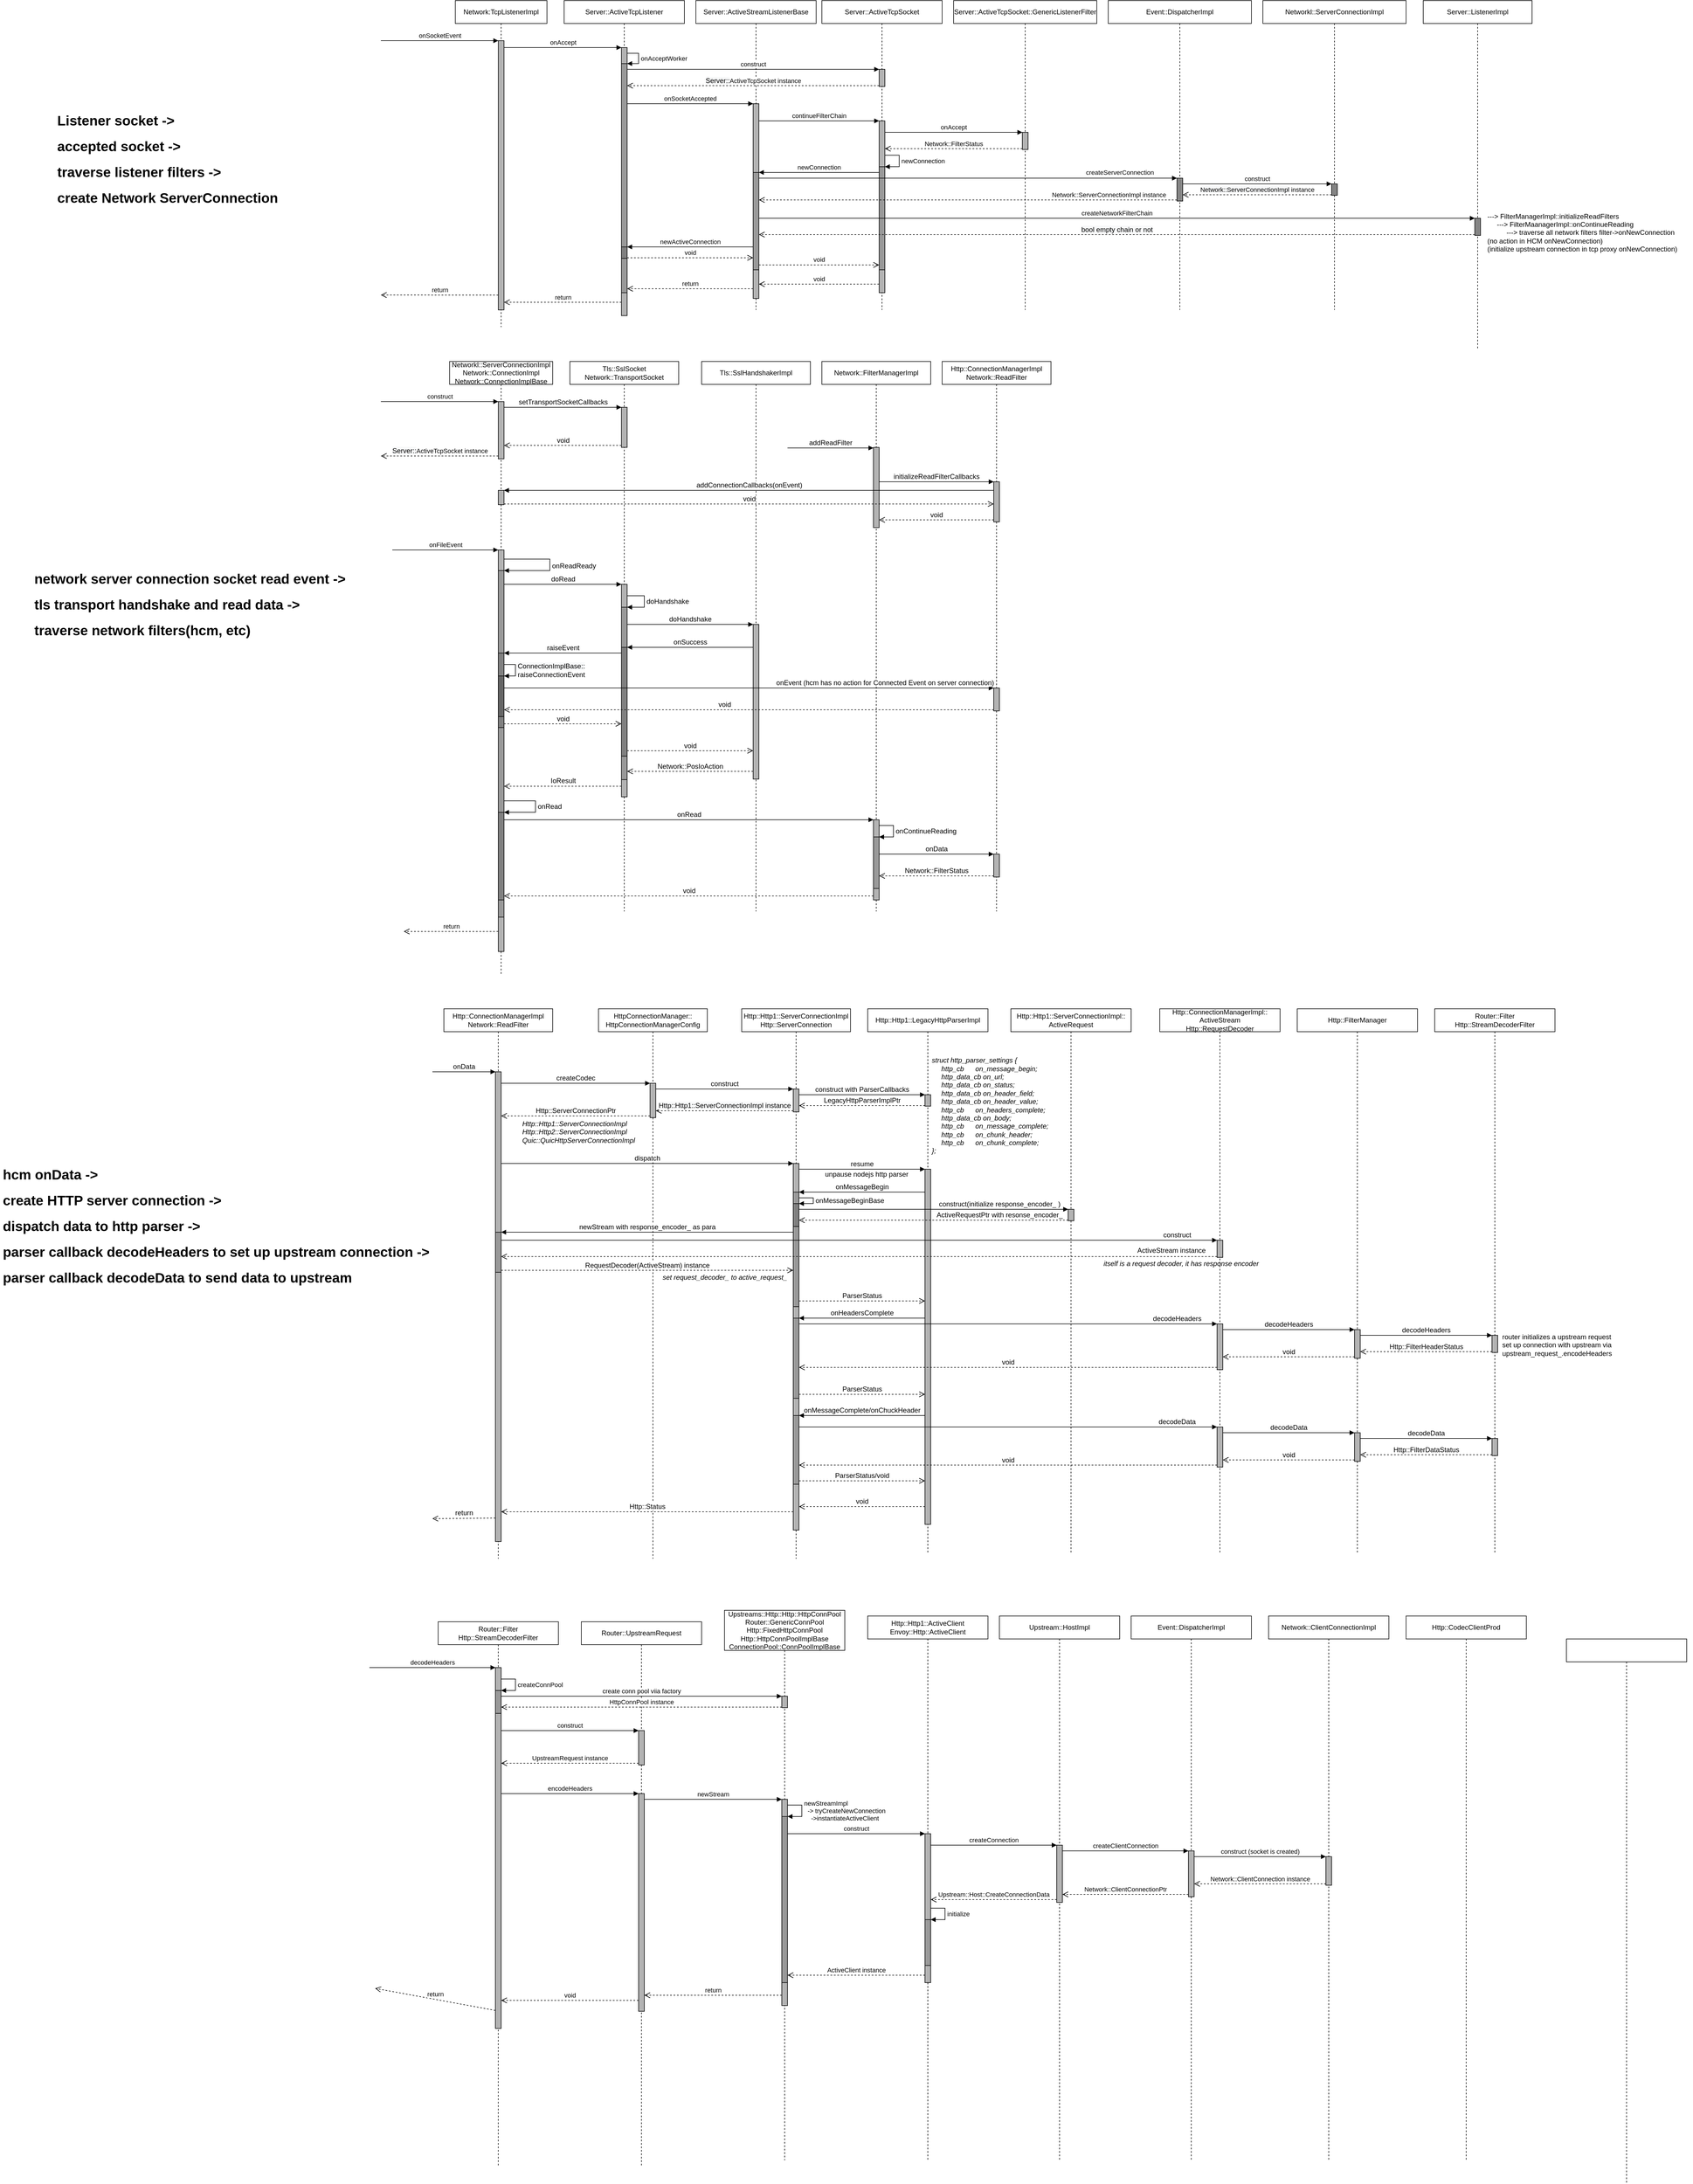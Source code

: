 <mxfile version="17.1.3" type="github">
  <diagram id="Rx53lf6qhBVuKlyR0qwF" name="Page-1">
    <mxGraphModel dx="2485" dy="909" grid="1" gridSize="10" guides="1" tooltips="1" connect="1" arrows="1" fold="1" page="1" pageScale="1" pageWidth="850" pageHeight="1100" math="0" shadow="0">
      <root>
        <mxCell id="0" />
        <mxCell id="1" parent="0" />
        <mxCell id="oxs4wpGbw0wFUrqZdwVd-3" value="Server::ActiveTcpListener" style="shape=umlLifeline;perimeter=lifelinePerimeter;whiteSpace=wrap;html=1;container=1;collapsible=0;recursiveResize=0;outlineConnect=0;" parent="1" vertex="1">
          <mxGeometry x="160" y="130" width="210" height="550" as="geometry" />
        </mxCell>
        <mxCell id="oxs4wpGbw0wFUrqZdwVd-17" value="" style="html=1;points=[];perimeter=orthogonalPerimeter;strokeColor=default;fillColor=#B3B3B3;" parent="oxs4wpGbw0wFUrqZdwVd-3" vertex="1">
          <mxGeometry x="100" y="82" width="10" height="468" as="geometry" />
        </mxCell>
        <mxCell id="oxs4wpGbw0wFUrqZdwVd-22" value="" style="html=1;points=[];perimeter=orthogonalPerimeter;fillColor=#999999;" parent="oxs4wpGbw0wFUrqZdwVd-3" vertex="1">
          <mxGeometry x="100" y="110" width="10" height="400" as="geometry" />
        </mxCell>
        <mxCell id="oxs4wpGbw0wFUrqZdwVd-23" value="onAcceptWorker" style="edgeStyle=orthogonalEdgeStyle;html=1;align=left;spacingLeft=2;endArrow=block;rounded=0;entryX=1;entryY=0;" parent="oxs4wpGbw0wFUrqZdwVd-3" target="oxs4wpGbw0wFUrqZdwVd-22" edge="1">
          <mxGeometry relative="1" as="geometry">
            <mxPoint x="110" y="92" as="sourcePoint" />
            <Array as="points">
              <mxPoint x="130" y="92" />
            </Array>
          </mxGeometry>
        </mxCell>
        <mxCell id="rn_TyoC19n6ciJYK-s3--7" value="" style="html=1;points=[];perimeter=orthogonalPerimeter;fillColor=#808080;" vertex="1" parent="oxs4wpGbw0wFUrqZdwVd-3">
          <mxGeometry x="100" y="430" width="10" height="20" as="geometry" />
        </mxCell>
        <mxCell id="oxs4wpGbw0wFUrqZdwVd-7" value="Network:TcpListenerImpl" style="shape=umlLifeline;perimeter=lifelinePerimeter;whiteSpace=wrap;html=1;container=1;collapsible=0;recursiveResize=0;outlineConnect=0;" parent="1" vertex="1">
          <mxGeometry x="-30" y="130" width="160" height="570" as="geometry" />
        </mxCell>
        <mxCell id="oxs4wpGbw0wFUrqZdwVd-14" value="onSocketEvent" style="html=1;verticalAlign=bottom;endArrow=block;entryX=0;entryY=0;rounded=0;" parent="oxs4wpGbw0wFUrqZdwVd-7" target="oxs4wpGbw0wFUrqZdwVd-13" edge="1">
          <mxGeometry relative="1" as="geometry">
            <mxPoint x="-130" y="70" as="sourcePoint" />
          </mxGeometry>
        </mxCell>
        <mxCell id="oxs4wpGbw0wFUrqZdwVd-15" value="return" style="html=1;verticalAlign=bottom;endArrow=open;dashed=1;endSize=8;exitX=0;exitY=0.945;rounded=0;exitDx=0;exitDy=0;exitPerimeter=0;" parent="oxs4wpGbw0wFUrqZdwVd-7" source="oxs4wpGbw0wFUrqZdwVd-13" edge="1">
          <mxGeometry relative="1" as="geometry">
            <mxPoint x="-130" y="514" as="targetPoint" />
          </mxGeometry>
        </mxCell>
        <mxCell id="oxs4wpGbw0wFUrqZdwVd-13" value="" style="html=1;points=[];perimeter=orthogonalPerimeter;fillColor=#B3B3B3;" parent="oxs4wpGbw0wFUrqZdwVd-7" vertex="1">
          <mxGeometry x="75" y="70" width="10" height="470" as="geometry" />
        </mxCell>
        <mxCell id="oxs4wpGbw0wFUrqZdwVd-18" value="onAccept" style="html=1;verticalAlign=bottom;endArrow=block;entryX=0;entryY=0;rounded=0;" parent="1" target="oxs4wpGbw0wFUrqZdwVd-17" edge="1" source="oxs4wpGbw0wFUrqZdwVd-13">
          <mxGeometry relative="1" as="geometry">
            <mxPoint x="49.5" y="212" as="sourcePoint" />
          </mxGeometry>
        </mxCell>
        <mxCell id="oxs4wpGbw0wFUrqZdwVd-19" value="return" style="html=1;verticalAlign=bottom;endArrow=open;dashed=1;endSize=8;exitX=0;exitY=0.95;rounded=0;" parent="1" source="oxs4wpGbw0wFUrqZdwVd-17" target="oxs4wpGbw0wFUrqZdwVd-13" edge="1">
          <mxGeometry relative="1" as="geometry">
            <mxPoint x="49.5" y="288" as="targetPoint" />
          </mxGeometry>
        </mxCell>
        <mxCell id="oxs4wpGbw0wFUrqZdwVd-20" value="Server::ActiveStreamListenerBase" style="shape=umlLifeline;perimeter=lifelinePerimeter;whiteSpace=wrap;html=1;container=1;collapsible=0;recursiveResize=0;outlineConnect=0;" parent="1" vertex="1">
          <mxGeometry x="390" y="130" width="210" height="540" as="geometry" />
        </mxCell>
        <mxCell id="oxs4wpGbw0wFUrqZdwVd-26" value="" style="html=1;points=[];perimeter=orthogonalPerimeter;strokeColor=default;fillColor=#B3B3B3;" parent="oxs4wpGbw0wFUrqZdwVd-20" vertex="1">
          <mxGeometry x="100" y="180" width="10" height="340" as="geometry" />
        </mxCell>
        <mxCell id="rn_TyoC19n6ciJYK-s3--2" value="" style="html=1;points=[];perimeter=orthogonalPerimeter;fillColor=#999999;" vertex="1" parent="oxs4wpGbw0wFUrqZdwVd-20">
          <mxGeometry x="100" y="300" width="10" height="170" as="geometry" />
        </mxCell>
        <mxCell id="oxs4wpGbw0wFUrqZdwVd-27" value="onSocketAccepted" style="html=1;verticalAlign=bottom;endArrow=block;entryX=0;entryY=0;rounded=0;" parent="1" target="oxs4wpGbw0wFUrqZdwVd-26" edge="1" source="oxs4wpGbw0wFUrqZdwVd-22">
          <mxGeometry relative="1" as="geometry">
            <mxPoint x="270" y="270" as="sourcePoint" />
          </mxGeometry>
        </mxCell>
        <mxCell id="oxs4wpGbw0wFUrqZdwVd-28" value="return" style="html=1;verticalAlign=bottom;endArrow=open;dashed=1;endSize=8;exitX=0;exitY=0.95;rounded=0;" parent="1" source="oxs4wpGbw0wFUrqZdwVd-26" target="oxs4wpGbw0wFUrqZdwVd-22" edge="1">
          <mxGeometry relative="1" as="geometry">
            <mxPoint x="420" y="332" as="targetPoint" />
          </mxGeometry>
        </mxCell>
        <mxCell id="oxs4wpGbw0wFUrqZdwVd-29" value="Server::ActiveTcpSocket" style="shape=umlLifeline;perimeter=lifelinePerimeter;whiteSpace=wrap;html=1;container=1;collapsible=0;recursiveResize=0;outlineConnect=0;" parent="1" vertex="1">
          <mxGeometry x="610" y="130" width="210" height="540" as="geometry" />
        </mxCell>
        <mxCell id="oxs4wpGbw0wFUrqZdwVd-31" value="" style="html=1;points=[];perimeter=orthogonalPerimeter;strokeColor=default;fillColor=#B3B3B3;" parent="oxs4wpGbw0wFUrqZdwVd-29" vertex="1">
          <mxGeometry x="100" y="210" width="10" height="300" as="geometry" />
        </mxCell>
        <mxCell id="rn_TyoC19n6ciJYK-s3--5" value="" style="html=1;points=[];perimeter=orthogonalPerimeter;fillColor=#999999;" vertex="1" parent="oxs4wpGbw0wFUrqZdwVd-29">
          <mxGeometry x="100" y="290" width="10" height="180" as="geometry" />
        </mxCell>
        <mxCell id="rn_TyoC19n6ciJYK-s3--6" value="newConnection" style="edgeStyle=orthogonalEdgeStyle;html=1;align=left;spacingLeft=2;endArrow=block;rounded=0;entryX=1;entryY=0;" edge="1" target="rn_TyoC19n6ciJYK-s3--5" parent="oxs4wpGbw0wFUrqZdwVd-29" source="oxs4wpGbw0wFUrqZdwVd-31">
          <mxGeometry relative="1" as="geometry">
            <mxPoint x="105" y="300" as="sourcePoint" />
            <Array as="points">
              <mxPoint x="135" y="270" />
              <mxPoint x="135" y="290" />
            </Array>
          </mxGeometry>
        </mxCell>
        <mxCell id="rn_TyoC19n6ciJYK-s3--17" value="" style="html=1;points=[];perimeter=orthogonalPerimeter;fillColor=#B3B3B3;" vertex="1" parent="oxs4wpGbw0wFUrqZdwVd-29">
          <mxGeometry x="100" y="120" width="10" height="30" as="geometry" />
        </mxCell>
        <mxCell id="oxs4wpGbw0wFUrqZdwVd-32" value="continueFilterChain" style="html=1;verticalAlign=bottom;endArrow=block;entryX=0;entryY=0;rounded=0;" parent="1" source="oxs4wpGbw0wFUrqZdwVd-26" target="oxs4wpGbw0wFUrqZdwVd-31" edge="1">
          <mxGeometry relative="1" as="geometry">
            <mxPoint x="500" y="335" as="sourcePoint" />
          </mxGeometry>
        </mxCell>
        <mxCell id="oxs4wpGbw0wFUrqZdwVd-33" value="void" style="html=1;verticalAlign=bottom;endArrow=open;dashed=1;endSize=8;exitX=0;exitY=0.95;rounded=0;" parent="1" source="oxs4wpGbw0wFUrqZdwVd-31" target="oxs4wpGbw0wFUrqZdwVd-26" edge="1">
          <mxGeometry relative="1" as="geometry">
            <mxPoint x="640" y="411" as="targetPoint" />
          </mxGeometry>
        </mxCell>
        <mxCell id="oxs4wpGbw0wFUrqZdwVd-34" value="Server::ActiveTcpSocket::GenericListenerFilter" style="shape=umlLifeline;perimeter=lifelinePerimeter;whiteSpace=wrap;html=1;container=1;collapsible=0;recursiveResize=0;outlineConnect=0;" parent="1" vertex="1">
          <mxGeometry x="840" y="130" width="250" height="540" as="geometry" />
        </mxCell>
        <mxCell id="oxs4wpGbw0wFUrqZdwVd-36" value="" style="html=1;points=[];perimeter=orthogonalPerimeter;strokeColor=default;fillColor=#B3B3B3;" parent="oxs4wpGbw0wFUrqZdwVd-34" vertex="1">
          <mxGeometry x="120" y="230" width="10" height="30" as="geometry" />
        </mxCell>
        <mxCell id="oxs4wpGbw0wFUrqZdwVd-37" value="onAccept" style="html=1;verticalAlign=bottom;endArrow=block;entryX=0;entryY=0;rounded=0;" parent="1" source="oxs4wpGbw0wFUrqZdwVd-31" target="oxs4wpGbw0wFUrqZdwVd-36" edge="1">
          <mxGeometry relative="1" as="geometry">
            <mxPoint x="890" y="360" as="sourcePoint" />
          </mxGeometry>
        </mxCell>
        <mxCell id="oxs4wpGbw0wFUrqZdwVd-38" value="Network::FilterStatus" style="html=1;verticalAlign=bottom;endArrow=open;dashed=1;endSize=8;exitX=0;exitY=0.95;rounded=0;" parent="1" source="oxs4wpGbw0wFUrqZdwVd-36" target="oxs4wpGbw0wFUrqZdwVd-31" edge="1">
          <mxGeometry relative="1" as="geometry">
            <mxPoint x="890" y="436" as="targetPoint" />
          </mxGeometry>
        </mxCell>
        <mxCell id="rn_TyoC19n6ciJYK-s3--3" value="newConnection" style="html=1;verticalAlign=bottom;endArrow=block;entryX=1;entryY=0;rounded=0;" edge="1" target="rn_TyoC19n6ciJYK-s3--2" parent="1" source="oxs4wpGbw0wFUrqZdwVd-31">
          <mxGeometry relative="1" as="geometry">
            <mxPoint x="710" y="501" as="sourcePoint" />
          </mxGeometry>
        </mxCell>
        <mxCell id="rn_TyoC19n6ciJYK-s3--4" value="void" style="html=1;verticalAlign=bottom;endArrow=open;dashed=1;endSize=8;exitX=1;exitY=0.95;rounded=0;" edge="1" source="rn_TyoC19n6ciJYK-s3--2" parent="1" target="rn_TyoC19n6ciJYK-s3--5">
          <mxGeometry relative="1" as="geometry">
            <mxPoint x="710" y="567.5" as="targetPoint" />
          </mxGeometry>
        </mxCell>
        <mxCell id="rn_TyoC19n6ciJYK-s3--8" value="newActiveConnection" style="html=1;verticalAlign=bottom;endArrow=block;entryX=1;entryY=0;rounded=0;" edge="1" target="rn_TyoC19n6ciJYK-s3--7" parent="1" source="rn_TyoC19n6ciJYK-s3--2">
          <mxGeometry relative="1" as="geometry">
            <mxPoint x="330" y="510" as="sourcePoint" />
          </mxGeometry>
        </mxCell>
        <mxCell id="rn_TyoC19n6ciJYK-s3--9" value="void" style="html=1;verticalAlign=bottom;endArrow=open;dashed=1;endSize=8;exitX=1;exitY=0.95;rounded=0;" edge="1" source="rn_TyoC19n6ciJYK-s3--7" parent="1" target="rn_TyoC19n6ciJYK-s3--2">
          <mxGeometry relative="1" as="geometry">
            <mxPoint x="330" y="567" as="targetPoint" />
          </mxGeometry>
        </mxCell>
        <mxCell id="rn_TyoC19n6ciJYK-s3--12" value="Event::DispatcherImpl" style="shape=umlLifeline;perimeter=lifelinePerimeter;whiteSpace=wrap;html=1;container=1;collapsible=0;recursiveResize=0;outlineConnect=0;" vertex="1" parent="1">
          <mxGeometry x="1110" y="130" width="250" height="540" as="geometry" />
        </mxCell>
        <mxCell id="rn_TyoC19n6ciJYK-s3--14" value="" style="html=1;points=[];perimeter=orthogonalPerimeter;fillColor=#858585;" vertex="1" parent="rn_TyoC19n6ciJYK-s3--12">
          <mxGeometry x="120" y="310" width="10" height="40" as="geometry" />
        </mxCell>
        <mxCell id="rn_TyoC19n6ciJYK-s3--15" value="createServerConnection" style="html=1;verticalAlign=bottom;endArrow=block;entryX=0;entryY=0;rounded=0;" edge="1" target="rn_TyoC19n6ciJYK-s3--14" parent="1" source="rn_TyoC19n6ciJYK-s3--2">
          <mxGeometry x="0.726" y="1" relative="1" as="geometry">
            <mxPoint x="1160" y="491" as="sourcePoint" />
            <mxPoint as="offset" />
          </mxGeometry>
        </mxCell>
        <mxCell id="rn_TyoC19n6ciJYK-s3--16" value="Network::ServerConnectionImpl instance" style="html=1;verticalAlign=bottom;endArrow=open;dashed=1;endSize=8;exitX=0;exitY=0.95;rounded=0;" edge="1" source="rn_TyoC19n6ciJYK-s3--14" parent="1" target="rn_TyoC19n6ciJYK-s3--2">
          <mxGeometry x="-0.674" relative="1" as="geometry">
            <mxPoint x="495" y="580" as="targetPoint" />
            <mxPoint as="offset" />
          </mxGeometry>
        </mxCell>
        <mxCell id="rn_TyoC19n6ciJYK-s3--19" value="&lt;span style=&quot;font-size: 12px ; background-color: rgb(248 , 249 , 250)&quot;&gt;Server::&lt;/span&gt;ActiveTcpSocket instance" style="html=1;verticalAlign=bottom;endArrow=open;dashed=1;endSize=8;exitX=0;exitY=0.95;rounded=0;" edge="1" source="rn_TyoC19n6ciJYK-s3--17" parent="1" target="oxs4wpGbw0wFUrqZdwVd-22">
          <mxGeometry relative="1" as="geometry">
            <mxPoint x="270" y="280" as="targetPoint" />
          </mxGeometry>
        </mxCell>
        <mxCell id="rn_TyoC19n6ciJYK-s3--18" value="construct" style="html=1;verticalAlign=bottom;endArrow=block;entryX=0;entryY=0;rounded=0;" edge="1" target="rn_TyoC19n6ciJYK-s3--17" parent="1" source="oxs4wpGbw0wFUrqZdwVd-22">
          <mxGeometry relative="1" as="geometry">
            <mxPoint x="640" y="220" as="sourcePoint" />
          </mxGeometry>
        </mxCell>
        <mxCell id="rn_TyoC19n6ciJYK-s3--23" value="Networkl::ServerConnectionImpl" style="shape=umlLifeline;perimeter=lifelinePerimeter;whiteSpace=wrap;html=1;container=1;collapsible=0;recursiveResize=0;outlineConnect=0;" vertex="1" parent="1">
          <mxGeometry x="1380" y="130" width="250" height="540" as="geometry" />
        </mxCell>
        <mxCell id="rn_TyoC19n6ciJYK-s3--28" value="" style="html=1;points=[];perimeter=orthogonalPerimeter;fillColor=#858585;" vertex="1" parent="rn_TyoC19n6ciJYK-s3--23">
          <mxGeometry x="120" y="320" width="10" height="20" as="geometry" />
        </mxCell>
        <mxCell id="rn_TyoC19n6ciJYK-s3--30" value="construct" style="html=1;verticalAlign=bottom;endArrow=block;entryX=0;entryY=0;rounded=0;" edge="1" parent="1" target="rn_TyoC19n6ciJYK-s3--28" source="rn_TyoC19n6ciJYK-s3--14">
          <mxGeometry relative="1" as="geometry">
            <mxPoint x="1060" y="520.5" as="sourcePoint" />
          </mxGeometry>
        </mxCell>
        <mxCell id="rn_TyoC19n6ciJYK-s3--29" value="&lt;font style=&quot;font-size: 11px&quot;&gt;&lt;span style=&quot;background-color: rgb(248 , 249 , 250)&quot;&gt;Network::ServerConnectionImpl&lt;/span&gt;&amp;nbsp;instance&lt;/font&gt;" style="html=1;verticalAlign=bottom;endArrow=open;dashed=1;endSize=8;exitX=0;exitY=0.95;rounded=0;" edge="1" parent="1" source="rn_TyoC19n6ciJYK-s3--28" target="rn_TyoC19n6ciJYK-s3--14">
          <mxGeometry relative="1" as="geometry">
            <mxPoint x="1054.5" y="549" as="targetPoint" />
          </mxGeometry>
        </mxCell>
        <mxCell id="rn_TyoC19n6ciJYK-s3--31" value="Networkl::ServerConnectionImpl Network::ConnectionImpl&lt;br&gt;Network::ConnectionImplBase" style="shape=umlLifeline;perimeter=lifelinePerimeter;whiteSpace=wrap;html=1;container=1;collapsible=0;recursiveResize=0;outlineConnect=0;" vertex="1" parent="1">
          <mxGeometry x="-40" y="760" width="180" height="1070" as="geometry" />
        </mxCell>
        <mxCell id="rn_TyoC19n6ciJYK-s3--33" value="" style="html=1;points=[];perimeter=orthogonalPerimeter;fillColor=#B3B3B3;" vertex="1" parent="rn_TyoC19n6ciJYK-s3--31">
          <mxGeometry x="85" y="329" width="10" height="701" as="geometry" />
        </mxCell>
        <mxCell id="rn_TyoC19n6ciJYK-s3--34" value="onFileEvent" style="html=1;verticalAlign=bottom;endArrow=block;entryX=0;entryY=0;rounded=0;" edge="1" target="rn_TyoC19n6ciJYK-s3--33" parent="rn_TyoC19n6ciJYK-s3--31">
          <mxGeometry relative="1" as="geometry">
            <mxPoint x="-100" y="329" as="sourcePoint" />
          </mxGeometry>
        </mxCell>
        <mxCell id="rn_TyoC19n6ciJYK-s3--35" value="return" style="html=1;verticalAlign=bottom;endArrow=open;dashed=1;endSize=8;exitX=0;exitY=0.95;rounded=0;" edge="1" source="rn_TyoC19n6ciJYK-s3--33" parent="rn_TyoC19n6ciJYK-s3--31">
          <mxGeometry relative="1" as="geometry">
            <mxPoint x="-80" y="995" as="targetPoint" />
          </mxGeometry>
        </mxCell>
        <mxCell id="rn_TyoC19n6ciJYK-s3--38" value="" style="html=1;points=[];perimeter=orthogonalPerimeter;fontSize=18;fillColor=#999999;" vertex="1" parent="rn_TyoC19n6ciJYK-s3--31">
          <mxGeometry x="85" y="365" width="10" height="605" as="geometry" />
        </mxCell>
        <mxCell id="rn_TyoC19n6ciJYK-s3--39" value="&lt;font style=&quot;font-size: 12px&quot;&gt;onReadReady&lt;/font&gt;" style="edgeStyle=orthogonalEdgeStyle;html=1;align=left;spacingLeft=2;endArrow=block;rounded=0;entryX=1;entryY=0;fontSize=18;" edge="1" target="rn_TyoC19n6ciJYK-s3--38" parent="rn_TyoC19n6ciJYK-s3--31">
          <mxGeometry relative="1" as="geometry">
            <mxPoint x="95" y="345" as="sourcePoint" />
            <Array as="points">
              <mxPoint x="175" y="345" />
              <mxPoint x="175" y="365" />
            </Array>
          </mxGeometry>
        </mxCell>
        <mxCell id="rn_TyoC19n6ciJYK-s3--49" value="" style="html=1;points=[];perimeter=orthogonalPerimeter;fillColor=#B3B3B3;" vertex="1" parent="rn_TyoC19n6ciJYK-s3--31">
          <mxGeometry x="85" y="70" width="10" height="100" as="geometry" />
        </mxCell>
        <mxCell id="rn_TyoC19n6ciJYK-s3--50" value="construct" style="html=1;verticalAlign=bottom;endArrow=block;entryX=0;entryY=0;rounded=0;" edge="1" parent="rn_TyoC19n6ciJYK-s3--31" target="rn_TyoC19n6ciJYK-s3--49">
          <mxGeometry relative="1" as="geometry">
            <mxPoint x="-120" y="70" as="sourcePoint" />
          </mxGeometry>
        </mxCell>
        <mxCell id="rn_TyoC19n6ciJYK-s3--51" value="&lt;span style=&quot;font-size: 12px ; background-color: rgb(248 , 249 , 250)&quot;&gt;Server::&lt;/span&gt;ActiveTcpSocket instance" style="html=1;verticalAlign=bottom;endArrow=open;dashed=1;endSize=8;exitX=0;exitY=0.95;rounded=0;" edge="1" parent="rn_TyoC19n6ciJYK-s3--31" source="rn_TyoC19n6ciJYK-s3--49">
          <mxGeometry relative="1" as="geometry">
            <mxPoint x="-120" y="165" as="targetPoint" />
          </mxGeometry>
        </mxCell>
        <mxCell id="rn_TyoC19n6ciJYK-s3--83" value="" style="html=1;points=[];perimeter=orthogonalPerimeter;fontSize=12;fillColor=#808080;" vertex="1" parent="rn_TyoC19n6ciJYK-s3--31">
          <mxGeometry x="85" y="509" width="10" height="130" as="geometry" />
        </mxCell>
        <mxCell id="rn_TyoC19n6ciJYK-s3--86" value="" style="html=1;points=[];perimeter=orthogonalPerimeter;fontSize=12;fillColor=#666666;" vertex="1" parent="rn_TyoC19n6ciJYK-s3--31">
          <mxGeometry x="85" y="549" width="10" height="71" as="geometry" />
        </mxCell>
        <mxCell id="rn_TyoC19n6ciJYK-s3--87" value="&lt;span style=&quot;text-align: center ; background-color: rgb(248 , 249 , 250)&quot;&gt;ConnectionImplBase::&lt;br&gt;&lt;/span&gt;raiseConnectionEvent" style="edgeStyle=orthogonalEdgeStyle;html=1;align=left;spacingLeft=2;endArrow=block;rounded=0;entryX=1;entryY=0;fontSize=12;" edge="1" target="rn_TyoC19n6ciJYK-s3--86" parent="rn_TyoC19n6ciJYK-s3--31" source="rn_TyoC19n6ciJYK-s3--83">
          <mxGeometry relative="1" as="geometry">
            <mxPoint x="85" y="529" as="sourcePoint" />
            <Array as="points">
              <mxPoint x="115" y="529" />
              <mxPoint x="115" y="549" />
            </Array>
          </mxGeometry>
        </mxCell>
        <mxCell id="rn_TyoC19n6ciJYK-s3--96" value="" style="html=1;points=[];perimeter=orthogonalPerimeter;fontSize=12;fillColor=#B3B3B3;" vertex="1" parent="rn_TyoC19n6ciJYK-s3--31">
          <mxGeometry x="85" y="225" width="10" height="25" as="geometry" />
        </mxCell>
        <mxCell id="rn_TyoC19n6ciJYK-s3--112" value="" style="html=1;points=[];perimeter=orthogonalPerimeter;fontSize=12;fillColor=#808080;" vertex="1" parent="rn_TyoC19n6ciJYK-s3--31">
          <mxGeometry x="85" y="787" width="10" height="153" as="geometry" />
        </mxCell>
        <mxCell id="rn_TyoC19n6ciJYK-s3--113" value="onRead" style="edgeStyle=orthogonalEdgeStyle;html=1;align=left;spacingLeft=2;endArrow=block;rounded=0;entryX=1;entryY=0;fontSize=12;" edge="1" target="rn_TyoC19n6ciJYK-s3--112" parent="rn_TyoC19n6ciJYK-s3--31" source="rn_TyoC19n6ciJYK-s3--38">
          <mxGeometry relative="1" as="geometry">
            <mxPoint x="95" y="767" as="sourcePoint" />
            <Array as="points">
              <mxPoint x="150" y="767" />
              <mxPoint x="150" y="787" />
            </Array>
          </mxGeometry>
        </mxCell>
        <mxCell id="rn_TyoC19n6ciJYK-s3--41" value="Tls::SslSocket&lt;br&gt;Network::TransportSocket" style="shape=umlLifeline;perimeter=lifelinePerimeter;whiteSpace=wrap;html=1;container=1;collapsible=0;recursiveResize=0;outlineConnect=0;" vertex="1" parent="1">
          <mxGeometry x="170" y="760" width="190" height="960" as="geometry" />
        </mxCell>
        <mxCell id="rn_TyoC19n6ciJYK-s3--52" value="" style="html=1;points=[];perimeter=orthogonalPerimeter;fontSize=12;fillColor=#B3B3B3;" vertex="1" parent="rn_TyoC19n6ciJYK-s3--41">
          <mxGeometry x="90" y="80" width="10" height="70" as="geometry" />
        </mxCell>
        <mxCell id="rn_TyoC19n6ciJYK-s3--55" value="" style="html=1;points=[];perimeter=orthogonalPerimeter;fontSize=12;fillColor=#B3B3B3;" vertex="1" parent="rn_TyoC19n6ciJYK-s3--41">
          <mxGeometry x="90" y="389" width="10" height="371" as="geometry" />
        </mxCell>
        <mxCell id="rn_TyoC19n6ciJYK-s3--62" value="" style="html=1;points=[];perimeter=orthogonalPerimeter;fontSize=12;fillColor=#999999;" vertex="1" parent="rn_TyoC19n6ciJYK-s3--41">
          <mxGeometry x="90" y="429" width="10" height="301" as="geometry" />
        </mxCell>
        <mxCell id="rn_TyoC19n6ciJYK-s3--63" value="doHandshake" style="edgeStyle=orthogonalEdgeStyle;html=1;align=left;spacingLeft=2;endArrow=block;rounded=0;entryX=1;entryY=0;fontSize=12;" edge="1" target="rn_TyoC19n6ciJYK-s3--62" parent="rn_TyoC19n6ciJYK-s3--41">
          <mxGeometry x="0.292" relative="1" as="geometry">
            <mxPoint x="100" y="442" as="sourcePoint" />
            <Array as="points">
              <mxPoint x="100" y="409" />
              <mxPoint x="130" y="409" />
              <mxPoint x="130" y="429" />
              <mxPoint x="100" y="429" />
            </Array>
            <mxPoint as="offset" />
          </mxGeometry>
        </mxCell>
        <mxCell id="rn_TyoC19n6ciJYK-s3--80" value="" style="html=1;points=[];perimeter=orthogonalPerimeter;fontSize=12;fillColor=#808080;" vertex="1" parent="rn_TyoC19n6ciJYK-s3--41">
          <mxGeometry x="90" y="499" width="10" height="190" as="geometry" />
        </mxCell>
        <mxCell id="rn_TyoC19n6ciJYK-s3--53" value="setTransportSocketCallbacks" style="html=1;verticalAlign=bottom;endArrow=block;entryX=0;entryY=0;rounded=0;fontSize=12;" edge="1" target="rn_TyoC19n6ciJYK-s3--52" parent="1" source="rn_TyoC19n6ciJYK-s3--49">
          <mxGeometry relative="1" as="geometry">
            <mxPoint x="190" y="840" as="sourcePoint" />
          </mxGeometry>
        </mxCell>
        <mxCell id="rn_TyoC19n6ciJYK-s3--54" value="void" style="html=1;verticalAlign=bottom;endArrow=open;dashed=1;endSize=8;exitX=0;exitY=0.95;rounded=0;fontSize=12;" edge="1" source="rn_TyoC19n6ciJYK-s3--52" parent="1" target="rn_TyoC19n6ciJYK-s3--49">
          <mxGeometry relative="1" as="geometry">
            <mxPoint x="190" y="916" as="targetPoint" />
          </mxGeometry>
        </mxCell>
        <mxCell id="rn_TyoC19n6ciJYK-s3--56" value="doRead" style="html=1;verticalAlign=bottom;endArrow=block;entryX=0;entryY=0;rounded=0;fontSize=12;" edge="1" target="rn_TyoC19n6ciJYK-s3--55" parent="1" source="rn_TyoC19n6ciJYK-s3--38">
          <mxGeometry relative="1" as="geometry">
            <mxPoint x="190" y="1149" as="sourcePoint" />
          </mxGeometry>
        </mxCell>
        <mxCell id="rn_TyoC19n6ciJYK-s3--57" value="IoResult" style="html=1;verticalAlign=bottom;endArrow=open;dashed=1;endSize=8;exitX=0;exitY=0.95;rounded=0;fontSize=12;" edge="1" source="rn_TyoC19n6ciJYK-s3--55" parent="1" target="rn_TyoC19n6ciJYK-s3--38">
          <mxGeometry relative="1" as="geometry">
            <mxPoint x="190" y="1225" as="targetPoint" />
          </mxGeometry>
        </mxCell>
        <mxCell id="rn_TyoC19n6ciJYK-s3--64" value="Tls::SslHandshakerImpl" style="shape=umlLifeline;perimeter=lifelinePerimeter;whiteSpace=wrap;html=1;container=1;collapsible=0;recursiveResize=0;outlineConnect=0;" vertex="1" parent="1">
          <mxGeometry x="400" y="760" width="190" height="960" as="geometry" />
        </mxCell>
        <mxCell id="rn_TyoC19n6ciJYK-s3--70" value="" style="html=1;points=[];perimeter=orthogonalPerimeter;fontSize=12;fillColor=#B3B3B3;" vertex="1" parent="rn_TyoC19n6ciJYK-s3--64">
          <mxGeometry x="90" y="459" width="10" height="270" as="geometry" />
        </mxCell>
        <mxCell id="rn_TyoC19n6ciJYK-s3--73" value="Network::FilterManagerImpl" style="shape=umlLifeline;perimeter=lifelinePerimeter;whiteSpace=wrap;html=1;container=1;collapsible=0;recursiveResize=0;outlineConnect=0;" vertex="1" parent="1">
          <mxGeometry x="610" y="760" width="190" height="960" as="geometry" />
        </mxCell>
        <mxCell id="rn_TyoC19n6ciJYK-s3--89" value="" style="html=1;points=[];perimeter=orthogonalPerimeter;fontSize=12;fillColor=#B3B3B3;" vertex="1" parent="rn_TyoC19n6ciJYK-s3--73">
          <mxGeometry x="90" y="150" width="10" height="140" as="geometry" />
        </mxCell>
        <mxCell id="rn_TyoC19n6ciJYK-s3--103" value="addReadFilter" style="html=1;verticalAlign=bottom;endArrow=block;rounded=0;fontSize=12;" edge="1" target="rn_TyoC19n6ciJYK-s3--89" parent="rn_TyoC19n6ciJYK-s3--73">
          <mxGeometry relative="1" as="geometry">
            <mxPoint x="-60" y="151" as="sourcePoint" />
            <mxPoint x="90" y="151" as="targetPoint" />
          </mxGeometry>
        </mxCell>
        <mxCell id="rn_TyoC19n6ciJYK-s3--114" value="" style="html=1;points=[];perimeter=orthogonalPerimeter;fontSize=12;fillColor=#B3B3B3;" vertex="1" parent="rn_TyoC19n6ciJYK-s3--73">
          <mxGeometry x="90" y="800" width="10" height="140" as="geometry" />
        </mxCell>
        <mxCell id="rn_TyoC19n6ciJYK-s3--124" value="" style="html=1;points=[];perimeter=orthogonalPerimeter;fontSize=12;fillColor=#999999;" vertex="1" parent="rn_TyoC19n6ciJYK-s3--73">
          <mxGeometry x="90" y="830" width="10" height="90" as="geometry" />
        </mxCell>
        <mxCell id="rn_TyoC19n6ciJYK-s3--125" value="onContinueReading" style="edgeStyle=orthogonalEdgeStyle;html=1;align=left;spacingLeft=2;endArrow=block;rounded=0;entryX=1;entryY=0;fontSize=12;" edge="1" target="rn_TyoC19n6ciJYK-s3--124" parent="rn_TyoC19n6ciJYK-s3--73" source="rn_TyoC19n6ciJYK-s3--114">
          <mxGeometry relative="1" as="geometry">
            <mxPoint x="95" y="810" as="sourcePoint" />
            <Array as="points">
              <mxPoint x="125" y="810" />
              <mxPoint x="125" y="830" />
            </Array>
          </mxGeometry>
        </mxCell>
        <mxCell id="rn_TyoC19n6ciJYK-s3--77" value="&lt;span&gt;Http::ConnectionManagerImpl&lt;br&gt;Network::ReadFilter&lt;br&gt;&lt;/span&gt;" style="shape=umlLifeline;perimeter=lifelinePerimeter;whiteSpace=wrap;html=1;container=1;collapsible=0;recursiveResize=0;outlineConnect=0;" vertex="1" parent="1">
          <mxGeometry x="820" y="760" width="190" height="960" as="geometry" />
        </mxCell>
        <mxCell id="rn_TyoC19n6ciJYK-s3--92" value="" style="html=1;points=[];perimeter=orthogonalPerimeter;fontSize=12;fillColor=#B3B3B3;" vertex="1" parent="rn_TyoC19n6ciJYK-s3--77">
          <mxGeometry x="90" y="210" width="10" height="70" as="geometry" />
        </mxCell>
        <mxCell id="rn_TyoC19n6ciJYK-s3--107" value="" style="html=1;points=[];perimeter=orthogonalPerimeter;fontSize=12;fillColor=#B3B3B3;" vertex="1" parent="rn_TyoC19n6ciJYK-s3--77">
          <mxGeometry x="90" y="570" width="10" height="40" as="geometry" />
        </mxCell>
        <mxCell id="rn_TyoC19n6ciJYK-s3--126" value="" style="html=1;points=[];perimeter=orthogonalPerimeter;fontSize=12;fillColor=#B3B3B3;" vertex="1" parent="rn_TyoC19n6ciJYK-s3--77">
          <mxGeometry x="90" y="860" width="10" height="40" as="geometry" />
        </mxCell>
        <mxCell id="rn_TyoC19n6ciJYK-s3--71" value="doHandshake" style="html=1;verticalAlign=bottom;endArrow=block;entryX=0;entryY=0;rounded=0;fontSize=12;" edge="1" target="rn_TyoC19n6ciJYK-s3--70" parent="1" source="rn_TyoC19n6ciJYK-s3--62">
          <mxGeometry relative="1" as="geometry">
            <mxPoint x="420" y="1204" as="sourcePoint" />
          </mxGeometry>
        </mxCell>
        <mxCell id="rn_TyoC19n6ciJYK-s3--72" value="Network::PosIoAction" style="html=1;verticalAlign=bottom;endArrow=open;dashed=1;endSize=8;exitX=0;exitY=0.95;rounded=0;fontSize=12;" edge="1" source="rn_TyoC19n6ciJYK-s3--70" parent="1" target="rn_TyoC19n6ciJYK-s3--62">
          <mxGeometry relative="1" as="geometry">
            <mxPoint x="420" y="1280" as="targetPoint" />
          </mxGeometry>
        </mxCell>
        <mxCell id="rn_TyoC19n6ciJYK-s3--82" value="void" style="html=1;verticalAlign=bottom;endArrow=open;dashed=1;endSize=8;exitX=1;exitY=0.95;rounded=0;fontSize=12;" edge="1" source="rn_TyoC19n6ciJYK-s3--80" parent="1" target="rn_TyoC19n6ciJYK-s3--70">
          <mxGeometry relative="1" as="geometry">
            <mxPoint x="330" y="1286" as="targetPoint" />
          </mxGeometry>
        </mxCell>
        <mxCell id="rn_TyoC19n6ciJYK-s3--81" value="onSuccess" style="html=1;verticalAlign=bottom;endArrow=block;entryX=1;entryY=0;rounded=0;fontSize=12;" edge="1" target="rn_TyoC19n6ciJYK-s3--80" parent="1" source="rn_TyoC19n6ciJYK-s3--70">
          <mxGeometry relative="1" as="geometry">
            <mxPoint x="330" y="1229" as="sourcePoint" />
          </mxGeometry>
        </mxCell>
        <mxCell id="rn_TyoC19n6ciJYK-s3--84" value="raiseEvent" style="html=1;verticalAlign=bottom;endArrow=block;entryX=1;entryY=0;rounded=0;fontSize=12;" edge="1" target="rn_TyoC19n6ciJYK-s3--83" parent="1" source="rn_TyoC19n6ciJYK-s3--80">
          <mxGeometry relative="1" as="geometry">
            <mxPoint x="115" y="1289" as="sourcePoint" />
          </mxGeometry>
        </mxCell>
        <mxCell id="rn_TyoC19n6ciJYK-s3--85" value="void" style="html=1;verticalAlign=bottom;endArrow=open;dashed=1;endSize=8;exitX=1;exitY=0.95;rounded=0;fontSize=12;" edge="1" source="rn_TyoC19n6ciJYK-s3--83" parent="1" target="rn_TyoC19n6ciJYK-s3--80">
          <mxGeometry relative="1" as="geometry">
            <mxPoint x="115" y="1346" as="targetPoint" />
          </mxGeometry>
        </mxCell>
        <mxCell id="rn_TyoC19n6ciJYK-s3--93" value="initializeReadFilterCallbacks" style="html=1;verticalAlign=bottom;endArrow=block;entryX=0;entryY=0;rounded=0;fontSize=12;" edge="1" target="rn_TyoC19n6ciJYK-s3--92" parent="1" source="rn_TyoC19n6ciJYK-s3--89">
          <mxGeometry relative="1" as="geometry">
            <mxPoint x="840" y="950" as="sourcePoint" />
          </mxGeometry>
        </mxCell>
        <mxCell id="rn_TyoC19n6ciJYK-s3--94" value="void" style="html=1;verticalAlign=bottom;endArrow=open;dashed=1;endSize=8;exitX=0;exitY=0.95;rounded=0;fontSize=12;" edge="1" source="rn_TyoC19n6ciJYK-s3--92" parent="1" target="rn_TyoC19n6ciJYK-s3--89">
          <mxGeometry relative="1" as="geometry">
            <mxPoint x="840" y="1026" as="targetPoint" />
          </mxGeometry>
        </mxCell>
        <mxCell id="rn_TyoC19n6ciJYK-s3--97" value="addConnectionCallbacks(onEvent)" style="html=1;verticalAlign=bottom;endArrow=block;entryX=1;entryY=0;rounded=0;fontSize=12;" edge="1" target="rn_TyoC19n6ciJYK-s3--96" parent="1" source="rn_TyoC19n6ciJYK-s3--92">
          <mxGeometry relative="1" as="geometry">
            <mxPoint x="115" y="965" as="sourcePoint" />
          </mxGeometry>
        </mxCell>
        <mxCell id="rn_TyoC19n6ciJYK-s3--98" value="void" style="html=1;verticalAlign=bottom;endArrow=open;dashed=1;endSize=8;exitX=1;exitY=0.95;rounded=0;fontSize=12;" edge="1" source="rn_TyoC19n6ciJYK-s3--96" parent="1" target="rn_TyoC19n6ciJYK-s3--92">
          <mxGeometry relative="1" as="geometry">
            <mxPoint x="115" y="1022" as="targetPoint" />
          </mxGeometry>
        </mxCell>
        <mxCell id="rn_TyoC19n6ciJYK-s3--108" value="onEvent (hcm has no action for Connected Event on server connection)" style="html=1;verticalAlign=bottom;endArrow=block;entryX=0;entryY=0;rounded=0;fontSize=12;" edge="1" target="rn_TyoC19n6ciJYK-s3--107" parent="1" source="rn_TyoC19n6ciJYK-s3--86">
          <mxGeometry x="0.556" relative="1" as="geometry">
            <mxPoint x="840" y="1314" as="sourcePoint" />
            <mxPoint as="offset" />
          </mxGeometry>
        </mxCell>
        <mxCell id="rn_TyoC19n6ciJYK-s3--109" value="void" style="html=1;verticalAlign=bottom;endArrow=open;dashed=1;endSize=8;exitX=0;exitY=0.95;rounded=0;fontSize=12;" edge="1" source="rn_TyoC19n6ciJYK-s3--107" parent="1" target="rn_TyoC19n6ciJYK-s3--86">
          <mxGeometry x="0.099" relative="1" as="geometry">
            <mxPoint x="840" y="1390" as="targetPoint" />
            <mxPoint as="offset" />
          </mxGeometry>
        </mxCell>
        <mxCell id="rn_TyoC19n6ciJYK-s3--115" value="onRead" style="html=1;verticalAlign=bottom;endArrow=block;entryX=0;entryY=0;rounded=0;fontSize=12;" edge="1" target="rn_TyoC19n6ciJYK-s3--114" parent="1" source="rn_TyoC19n6ciJYK-s3--112">
          <mxGeometry relative="1" as="geometry">
            <mxPoint x="630" y="1560" as="sourcePoint" />
          </mxGeometry>
        </mxCell>
        <mxCell id="rn_TyoC19n6ciJYK-s3--116" value="void" style="html=1;verticalAlign=bottom;endArrow=open;dashed=1;endSize=8;exitX=0;exitY=0.95;rounded=0;fontSize=12;" edge="1" source="rn_TyoC19n6ciJYK-s3--114" parent="1" target="rn_TyoC19n6ciJYK-s3--112">
          <mxGeometry relative="1" as="geometry">
            <mxPoint x="630" y="1636" as="targetPoint" />
          </mxGeometry>
        </mxCell>
        <mxCell id="rn_TyoC19n6ciJYK-s3--117" value="Server::ListenerImpl" style="shape=umlLifeline;perimeter=lifelinePerimeter;whiteSpace=wrap;html=1;container=1;collapsible=0;recursiveResize=0;outlineConnect=0;" vertex="1" parent="1">
          <mxGeometry x="1660" y="130" width="190" height="610" as="geometry" />
        </mxCell>
        <mxCell id="rn_TyoC19n6ciJYK-s3--119" value="" style="html=1;points=[];perimeter=orthogonalPerimeter;fillColor=#858585;" vertex="1" parent="rn_TyoC19n6ciJYK-s3--117">
          <mxGeometry x="90" y="380" width="10" height="30" as="geometry" />
        </mxCell>
        <mxCell id="rn_TyoC19n6ciJYK-s3--120" value="createNetworkFilterChain" style="html=1;verticalAlign=bottom;endArrow=block;entryX=0;entryY=0;rounded=0;" edge="1" parent="1" target="rn_TyoC19n6ciJYK-s3--119" source="rn_TyoC19n6ciJYK-s3--2">
          <mxGeometry relative="1" as="geometry">
            <mxPoint x="1490" y="495" as="sourcePoint" />
          </mxGeometry>
        </mxCell>
        <mxCell id="rn_TyoC19n6ciJYK-s3--121" value="&lt;span style=&quot;font-size: 12px ; background-color: rgb(248 , 249 , 250)&quot;&gt;bool empty chain or not&lt;/span&gt;" style="html=1;verticalAlign=bottom;endArrow=open;dashed=1;endSize=8;exitX=0;exitY=0.95;rounded=0;" edge="1" parent="1" source="rn_TyoC19n6ciJYK-s3--119" target="rn_TyoC19n6ciJYK-s3--2">
          <mxGeometry relative="1" as="geometry">
            <mxPoint x="1490" y="523.5" as="targetPoint" />
          </mxGeometry>
        </mxCell>
        <mxCell id="rn_TyoC19n6ciJYK-s3--123" value="---&amp;gt; FilterManagerImpl::initializeReadFilters&lt;br&gt;&amp;nbsp; &amp;nbsp; &amp;nbsp;---&amp;gt; FilterMaanagerImpl::onContinueReading&lt;br&gt;&amp;nbsp; &amp;nbsp; &amp;nbsp; &amp;nbsp; &amp;nbsp; ---&amp;gt; traverse all network filters filter-&amp;gt;onNewConnection&lt;br&gt;(no action in HCM onNewConnection)&lt;br&gt;(initialize upstream connection in tcp proxy onNewConnection)" style="text;html=1;strokeColor=none;fillColor=none;align=left;verticalAlign=middle;whiteSpace=wrap;rounded=0;fontSize=12;" vertex="1" parent="1">
          <mxGeometry x="1770" y="500" width="360" height="70" as="geometry" />
        </mxCell>
        <mxCell id="rn_TyoC19n6ciJYK-s3--128" value="Network::FilterStatus" style="html=1;verticalAlign=bottom;endArrow=open;dashed=1;endSize=8;exitX=0;exitY=0.95;rounded=0;fontSize=12;" edge="1" source="rn_TyoC19n6ciJYK-s3--126" parent="1" target="rn_TyoC19n6ciJYK-s3--124">
          <mxGeometry relative="1" as="geometry">
            <mxPoint x="840" y="1676" as="targetPoint" />
          </mxGeometry>
        </mxCell>
        <mxCell id="rn_TyoC19n6ciJYK-s3--127" value="onData" style="html=1;verticalAlign=bottom;endArrow=block;entryX=0;entryY=0;rounded=0;fontSize=12;" edge="1" target="rn_TyoC19n6ciJYK-s3--126" parent="1" source="rn_TyoC19n6ciJYK-s3--124">
          <mxGeometry relative="1" as="geometry">
            <mxPoint x="840" y="1600" as="sourcePoint" />
          </mxGeometry>
        </mxCell>
        <mxCell id="rn_TyoC19n6ciJYK-s3--155" value="Upstreams::Http::Http::HttpConnPool&lt;br&gt;Router::GenericConnPool&lt;br&gt;Http::FixedHttpConnPool&lt;br&gt;Http::HttpConnPoolImplBase&lt;br&gt;&lt;span style=&quot;font-size: 12px&quot;&gt;ConnectionPool::ConnPoolImplBase&lt;/span&gt;" style="shape=umlLifeline;perimeter=lifelinePerimeter;whiteSpace=wrap;html=1;container=1;collapsible=0;recursiveResize=0;outlineConnect=0;size=70;" vertex="1" parent="1">
          <mxGeometry x="440" y="2940" width="210" height="960" as="geometry" />
        </mxCell>
        <mxCell id="rn_TyoC19n6ciJYK-s3--261" value="" style="html=1;points=[];perimeter=orthogonalPerimeter;fontSize=11;fillColor=#B3B3B3;" vertex="1" parent="rn_TyoC19n6ciJYK-s3--155">
          <mxGeometry x="100" y="150" width="10" height="20" as="geometry" />
        </mxCell>
        <mxCell id="rn_TyoC19n6ciJYK-s3--270" value="" style="html=1;points=[];perimeter=orthogonalPerimeter;fontSize=11;fillColor=#B3B3B3;" vertex="1" parent="rn_TyoC19n6ciJYK-s3--155">
          <mxGeometry x="100" y="330" width="10" height="360" as="geometry" />
        </mxCell>
        <mxCell id="rn_TyoC19n6ciJYK-s3--276" value="" style="html=1;points=[];perimeter=orthogonalPerimeter;fontSize=11;fillColor=#999999;" vertex="1" parent="rn_TyoC19n6ciJYK-s3--155">
          <mxGeometry x="100" y="360" width="10" height="290" as="geometry" />
        </mxCell>
        <mxCell id="rn_TyoC19n6ciJYK-s3--277" value="newStreamImpl&lt;br&gt;&amp;nbsp; -&amp;gt; tryCreateNewConnection&lt;br&gt;&amp;nbsp; &amp;nbsp; -&amp;gt;instantiateActiveClient" style="edgeStyle=orthogonalEdgeStyle;html=1;align=left;spacingLeft=2;endArrow=block;rounded=0;entryX=1;entryY=0;fontSize=11;" edge="1" target="rn_TyoC19n6ciJYK-s3--276" parent="rn_TyoC19n6ciJYK-s3--155" source="rn_TyoC19n6ciJYK-s3--270">
          <mxGeometry relative="1" as="geometry">
            <mxPoint x="105" y="340" as="sourcePoint" />
            <Array as="points">
              <mxPoint x="135" y="340" />
              <mxPoint x="135" y="360" />
            </Array>
          </mxGeometry>
        </mxCell>
        <mxCell id="rn_TyoC19n6ciJYK-s3--169" value="&lt;span&gt;Http::ConnectionManagerImpl&lt;/span&gt;&lt;br&gt;&lt;span&gt;Network::ReadFilter&lt;/span&gt;" style="shape=umlLifeline;perimeter=lifelinePerimeter;whiteSpace=wrap;html=1;container=1;collapsible=0;recursiveResize=0;outlineConnect=0;" vertex="1" parent="1">
          <mxGeometry x="-50" y="1890" width="190" height="960" as="geometry" />
        </mxCell>
        <mxCell id="rn_TyoC19n6ciJYK-s3--170" value="" style="html=1;points=[];perimeter=orthogonalPerimeter;fontSize=12;fillColor=#B3B3B3;" vertex="1" parent="rn_TyoC19n6ciJYK-s3--169">
          <mxGeometry x="90" y="110" width="10" height="820" as="geometry" />
        </mxCell>
        <mxCell id="rn_TyoC19n6ciJYK-s3--171" value="onData" style="html=1;verticalAlign=bottom;endArrow=block;entryX=0;entryY=0;rounded=0;fontSize=12;" edge="1" parent="rn_TyoC19n6ciJYK-s3--169" target="rn_TyoC19n6ciJYK-s3--170">
          <mxGeometry relative="1" as="geometry">
            <mxPoint x="-20" y="110" as="sourcePoint" />
          </mxGeometry>
        </mxCell>
        <mxCell id="rn_TyoC19n6ciJYK-s3--172" value="return" style="html=1;verticalAlign=bottom;endArrow=open;dashed=1;endSize=8;exitX=0;exitY=0.95;rounded=0;fontSize=12;" edge="1" parent="rn_TyoC19n6ciJYK-s3--169" source="rn_TyoC19n6ciJYK-s3--170">
          <mxGeometry relative="1" as="geometry">
            <mxPoint x="-20" y="890" as="targetPoint" />
          </mxGeometry>
        </mxCell>
        <mxCell id="rn_TyoC19n6ciJYK-s3--208" value="" style="html=1;points=[];perimeter=orthogonalPerimeter;fontSize=12;fillColor=#999999;" vertex="1" parent="rn_TyoC19n6ciJYK-s3--169">
          <mxGeometry x="90" y="390" width="10" height="70" as="geometry" />
        </mxCell>
        <mxCell id="rn_TyoC19n6ciJYK-s3--173" value="HttpConnectionManager::&lt;br&gt;HttpConnectionManagerConfig" style="shape=umlLifeline;perimeter=lifelinePerimeter;whiteSpace=wrap;html=1;container=1;collapsible=0;recursiveResize=0;outlineConnect=0;" vertex="1" parent="1">
          <mxGeometry x="220" y="1890" width="190" height="960" as="geometry" />
        </mxCell>
        <mxCell id="rn_TyoC19n6ciJYK-s3--174" value="" style="html=1;points=[];perimeter=orthogonalPerimeter;fontSize=12;fillColor=#B3B3B3;" vertex="1" parent="rn_TyoC19n6ciJYK-s3--173">
          <mxGeometry x="90" y="130" width="10" height="60" as="geometry" />
        </mxCell>
        <mxCell id="rn_TyoC19n6ciJYK-s3--175" value="createCodec" style="html=1;verticalAlign=bottom;endArrow=block;entryX=0;entryY=0;rounded=0;fontSize=12;" edge="1" parent="1" source="rn_TyoC19n6ciJYK-s3--170" target="rn_TyoC19n6ciJYK-s3--174">
          <mxGeometry relative="1" as="geometry">
            <mxPoint x="240" y="2020" as="sourcePoint" />
          </mxGeometry>
        </mxCell>
        <mxCell id="rn_TyoC19n6ciJYK-s3--176" value="Http::ServerConnectionPtr" style="html=1;verticalAlign=bottom;endArrow=open;dashed=1;endSize=8;exitX=0;exitY=0.95;rounded=0;fontSize=12;" edge="1" parent="1" source="rn_TyoC19n6ciJYK-s3--174" target="rn_TyoC19n6ciJYK-s3--170">
          <mxGeometry relative="1" as="geometry">
            <mxPoint x="240" y="2096" as="targetPoint" />
          </mxGeometry>
        </mxCell>
        <mxCell id="rn_TyoC19n6ciJYK-s3--177" value="&lt;span style=&quot;text-align: left&quot;&gt;Http::Http1::ServerConnectionImpl&lt;/span&gt;&lt;br&gt;Http::ServerConnection" style="shape=umlLifeline;perimeter=lifelinePerimeter;whiteSpace=wrap;html=1;container=1;collapsible=0;recursiveResize=0;outlineConnect=0;" vertex="1" parent="1">
          <mxGeometry x="470" y="1890" width="190" height="960" as="geometry" />
        </mxCell>
        <mxCell id="rn_TyoC19n6ciJYK-s3--178" value="" style="html=1;points=[];perimeter=orthogonalPerimeter;fontSize=12;fillColor=#B3B3B3;" vertex="1" parent="rn_TyoC19n6ciJYK-s3--177">
          <mxGeometry x="90" y="140" width="10" height="40" as="geometry" />
        </mxCell>
        <mxCell id="rn_TyoC19n6ciJYK-s3--179" value="" style="html=1;points=[];perimeter=orthogonalPerimeter;fontSize=12;fillColor=#B3B3B3;" vertex="1" parent="rn_TyoC19n6ciJYK-s3--177">
          <mxGeometry x="90" y="270" width="10" height="640" as="geometry" />
        </mxCell>
        <mxCell id="rn_TyoC19n6ciJYK-s3--180" value="" style="html=1;points=[];perimeter=orthogonalPerimeter;fontSize=12;fillColor=#999999;" vertex="1" parent="rn_TyoC19n6ciJYK-s3--177">
          <mxGeometry x="90" y="320" width="10" height="200" as="geometry" />
        </mxCell>
        <mxCell id="rn_TyoC19n6ciJYK-s3--203" value="" style="html=1;points=[];perimeter=orthogonalPerimeter;fontSize=12;fillColor=#808080;" vertex="1" parent="rn_TyoC19n6ciJYK-s3--177">
          <mxGeometry x="90" y="340" width="10" height="40" as="geometry" />
        </mxCell>
        <mxCell id="rn_TyoC19n6ciJYK-s3--204" value="onMessageBeginBase" style="edgeStyle=orthogonalEdgeStyle;html=1;align=left;spacingLeft=2;endArrow=block;rounded=0;entryX=1;entryY=0;fontSize=12;" edge="1" target="rn_TyoC19n6ciJYK-s3--203" parent="rn_TyoC19n6ciJYK-s3--177" source="rn_TyoC19n6ciJYK-s3--179">
          <mxGeometry relative="1" as="geometry">
            <mxPoint x="95" y="330" as="sourcePoint" />
            <Array as="points">
              <mxPoint x="125" y="330" />
              <mxPoint x="125" y="340" />
              <mxPoint x="100" y="340" />
            </Array>
          </mxGeometry>
        </mxCell>
        <mxCell id="rn_TyoC19n6ciJYK-s3--217" value="" style="html=1;points=[];perimeter=orthogonalPerimeter;fontSize=12;fillColor=#999999;" vertex="1" parent="rn_TyoC19n6ciJYK-s3--177">
          <mxGeometry x="90" y="540" width="10" height="140" as="geometry" />
        </mxCell>
        <mxCell id="rn_TyoC19n6ciJYK-s3--231" value="" style="html=1;points=[];perimeter=orthogonalPerimeter;fontSize=12;fillColor=#999999;" vertex="1" parent="rn_TyoC19n6ciJYK-s3--177">
          <mxGeometry x="90" y="710" width="10" height="120" as="geometry" />
        </mxCell>
        <mxCell id="rn_TyoC19n6ciJYK-s3--181" value="Http::Http1::LegacyHttpParserImpl" style="shape=umlLifeline;perimeter=lifelinePerimeter;whiteSpace=wrap;html=1;container=1;collapsible=0;recursiveResize=0;outlineConnect=0;" vertex="1" parent="1">
          <mxGeometry x="690" y="1890" width="210" height="950" as="geometry" />
        </mxCell>
        <mxCell id="rn_TyoC19n6ciJYK-s3--182" value="" style="html=1;points=[];perimeter=orthogonalPerimeter;fontSize=12;fillColor=#B3B3B3;" vertex="1" parent="rn_TyoC19n6ciJYK-s3--181">
          <mxGeometry x="100" y="280" width="10" height="620" as="geometry" />
        </mxCell>
        <mxCell id="rn_TyoC19n6ciJYK-s3--183" value="unpause nodejs http parser&amp;nbsp;" style="text;html=1;strokeColor=none;fillColor=none;align=center;verticalAlign=middle;whiteSpace=wrap;rounded=0;fontSize=12;" vertex="1" parent="rn_TyoC19n6ciJYK-s3--181">
          <mxGeometry x="-80" y="274" width="160" height="30" as="geometry" />
        </mxCell>
        <mxCell id="rn_TyoC19n6ciJYK-s3--184" value="" style="html=1;points=[];perimeter=orthogonalPerimeter;fontSize=12;fillColor=#B3B3B3;" vertex="1" parent="rn_TyoC19n6ciJYK-s3--181">
          <mxGeometry x="100" y="150" width="10" height="20" as="geometry" />
        </mxCell>
        <mxCell id="rn_TyoC19n6ciJYK-s3--185" value="Http::Http1::ServerConnectionImpl&lt;br&gt;Http::Http2::ServerConnectionImpl&lt;br&gt;Quic::QuicHttpServerConnectionImpl" style="text;html=1;strokeColor=none;fillColor=none;align=left;verticalAlign=middle;whiteSpace=wrap;rounded=0;fontSize=12;fontStyle=2" vertex="1" parent="1">
          <mxGeometry x="85" y="2090" width="200" height="30" as="geometry" />
        </mxCell>
        <mxCell id="rn_TyoC19n6ciJYK-s3--186" value="construct" style="html=1;verticalAlign=bottom;endArrow=block;entryX=0;entryY=0;rounded=0;fontSize=12;" edge="1" parent="1" source="rn_TyoC19n6ciJYK-s3--174" target="rn_TyoC19n6ciJYK-s3--178">
          <mxGeometry relative="1" as="geometry">
            <mxPoint x="490" y="2010" as="sourcePoint" />
          </mxGeometry>
        </mxCell>
        <mxCell id="rn_TyoC19n6ciJYK-s3--187" value="&lt;span style=&quot;text-align: left ; background-color: rgb(248 , 249 , 250)&quot;&gt;Http::Http1::ServerConnectionImpl instance&lt;/span&gt;" style="html=1;verticalAlign=bottom;endArrow=open;dashed=1;endSize=8;exitX=0;exitY=0.95;rounded=0;fontSize=12;" edge="1" parent="1" source="rn_TyoC19n6ciJYK-s3--178" target="rn_TyoC19n6ciJYK-s3--174">
          <mxGeometry relative="1" as="geometry">
            <mxPoint x="490" y="2086" as="targetPoint" />
          </mxGeometry>
        </mxCell>
        <mxCell id="rn_TyoC19n6ciJYK-s3--188" value="dispatch" style="html=1;verticalAlign=bottom;endArrow=block;entryX=0;entryY=0;rounded=0;fontSize=12;" edge="1" parent="1" source="rn_TyoC19n6ciJYK-s3--170" target="rn_TyoC19n6ciJYK-s3--179">
          <mxGeometry relative="1" as="geometry">
            <mxPoint x="490" y="2130" as="sourcePoint" />
          </mxGeometry>
        </mxCell>
        <mxCell id="rn_TyoC19n6ciJYK-s3--189" value="Http::Status" style="html=1;verticalAlign=bottom;endArrow=open;dashed=1;endSize=8;exitX=0;exitY=0.95;rounded=0;fontSize=12;" edge="1" parent="1" source="rn_TyoC19n6ciJYK-s3--179" target="rn_TyoC19n6ciJYK-s3--170">
          <mxGeometry relative="1" as="geometry">
            <mxPoint x="490" y="2206" as="targetPoint" />
          </mxGeometry>
        </mxCell>
        <mxCell id="rn_TyoC19n6ciJYK-s3--190" value="resume" style="html=1;verticalAlign=bottom;endArrow=block;entryX=0;entryY=0;rounded=0;fontSize=12;" edge="1" parent="1" source="rn_TyoC19n6ciJYK-s3--179" target="rn_TyoC19n6ciJYK-s3--182">
          <mxGeometry relative="1" as="geometry">
            <mxPoint x="720" y="2150" as="sourcePoint" />
          </mxGeometry>
        </mxCell>
        <mxCell id="rn_TyoC19n6ciJYK-s3--191" value="void" style="html=1;verticalAlign=bottom;endArrow=open;dashed=1;endSize=8;exitX=0;exitY=0.95;rounded=0;fontSize=12;" edge="1" parent="1" source="rn_TyoC19n6ciJYK-s3--182" target="rn_TyoC19n6ciJYK-s3--179">
          <mxGeometry relative="1" as="geometry">
            <mxPoint x="710" y="2226" as="targetPoint" />
          </mxGeometry>
        </mxCell>
        <mxCell id="rn_TyoC19n6ciJYK-s3--192" value="construct with ParserCallbacks" style="html=1;verticalAlign=bottom;endArrow=block;entryX=0;entryY=0;rounded=0;fontSize=12;" edge="1" parent="1" source="rn_TyoC19n6ciJYK-s3--178" target="rn_TyoC19n6ciJYK-s3--184">
          <mxGeometry relative="1" as="geometry">
            <mxPoint x="720" y="2010" as="sourcePoint" />
          </mxGeometry>
        </mxCell>
        <mxCell id="rn_TyoC19n6ciJYK-s3--193" value="LegacyHttpParserImplPtr" style="html=1;verticalAlign=bottom;endArrow=open;dashed=1;endSize=8;exitX=0;exitY=0.95;rounded=0;fontSize=12;" edge="1" parent="1" source="rn_TyoC19n6ciJYK-s3--184" target="rn_TyoC19n6ciJYK-s3--178">
          <mxGeometry relative="1" as="geometry">
            <mxPoint x="720" y="2086" as="targetPoint" />
          </mxGeometry>
        </mxCell>
        <mxCell id="rn_TyoC19n6ciJYK-s3--194" value="&lt;div&gt;&lt;span style=&quot;font-size: 12px&quot;&gt;struct http_parser_settings {&lt;/span&gt;&lt;/div&gt;&lt;div&gt;&lt;span style=&quot;font-size: 12px&quot;&gt;&amp;nbsp; &amp;nbsp; &amp;nbsp;http_cb&amp;nbsp; &amp;nbsp; &amp;nbsp; on_message_begin;&lt;/span&gt;&lt;/div&gt;&lt;div&gt;&lt;span style=&quot;font-size: 12px&quot;&gt;&amp;nbsp; &amp;nbsp; &amp;nbsp;http_data_cb on_url;&lt;/span&gt;&lt;/div&gt;&lt;div&gt;&lt;span style=&quot;font-size: 12px&quot;&gt;&amp;nbsp; &amp;nbsp; &amp;nbsp;http_data_cb on_status;&lt;/span&gt;&lt;/div&gt;&lt;div&gt;&lt;span style=&quot;font-size: 12px&quot;&gt;&amp;nbsp; &amp;nbsp; &amp;nbsp;http_data_cb on_header_field;&lt;/span&gt;&lt;/div&gt;&lt;div&gt;&lt;span style=&quot;font-size: 12px&quot;&gt;&amp;nbsp; &amp;nbsp; &amp;nbsp;http_data_cb on_header_value;&lt;/span&gt;&lt;/div&gt;&lt;div&gt;&lt;span style=&quot;font-size: 12px&quot;&gt;&amp;nbsp; &amp;nbsp; &amp;nbsp;http_cb&amp;nbsp; &amp;nbsp; &amp;nbsp; on_headers_complete;&lt;/span&gt;&lt;/div&gt;&lt;div&gt;&lt;span style=&quot;font-size: 12px&quot;&gt;&amp;nbsp; &amp;nbsp; &amp;nbsp;http_data_cb on_body;&lt;/span&gt;&lt;/div&gt;&lt;div&gt;&lt;span style=&quot;font-size: 12px&quot;&gt;&amp;nbsp; &amp;nbsp; &amp;nbsp;http_cb&amp;nbsp; &amp;nbsp; &amp;nbsp; on_message_complete;&lt;/span&gt;&lt;/div&gt;&lt;div&gt;&lt;span style=&quot;font-size: 12px&quot;&gt;&amp;nbsp; &amp;nbsp; &amp;nbsp;http_cb&amp;nbsp; &amp;nbsp; &amp;nbsp; on_chunk_header;&lt;/span&gt;&lt;/div&gt;&lt;div&gt;&lt;span style=&quot;font-size: 12px&quot;&gt;&amp;nbsp; &amp;nbsp; &amp;nbsp;http_cb&amp;nbsp; &amp;nbsp; &amp;nbsp; on_chunk_complete;&lt;/span&gt;&lt;/div&gt;&lt;div&gt;&lt;span style=&quot;font-size: 12px&quot;&gt;};&lt;/span&gt;&lt;/div&gt;" style="text;html=1;strokeColor=none;fillColor=none;align=left;verticalAlign=middle;whiteSpace=wrap;rounded=0;fontSize=12;fontStyle=2" vertex="1" parent="1">
          <mxGeometry x="800" y="1969" width="220" height="180" as="geometry" />
        </mxCell>
        <mxCell id="rn_TyoC19n6ciJYK-s3--195" value="onMessageBegin" style="html=1;verticalAlign=bottom;endArrow=block;entryX=1;entryY=0;rounded=0;fontSize=12;" edge="1" parent="1" source="rn_TyoC19n6ciJYK-s3--182" target="rn_TyoC19n6ciJYK-s3--180">
          <mxGeometry relative="1" as="geometry">
            <mxPoint x="630" y="2210" as="sourcePoint" />
          </mxGeometry>
        </mxCell>
        <mxCell id="rn_TyoC19n6ciJYK-s3--196" value="ParserStatus" style="html=1;verticalAlign=bottom;endArrow=open;dashed=1;endSize=8;exitX=1;exitY=0.95;rounded=0;fontSize=12;" edge="1" parent="1" source="rn_TyoC19n6ciJYK-s3--180" target="rn_TyoC19n6ciJYK-s3--182">
          <mxGeometry relative="1" as="geometry">
            <mxPoint x="630" y="2267" as="targetPoint" />
          </mxGeometry>
        </mxCell>
        <mxCell id="rn_TyoC19n6ciJYK-s3--197" value="Http::Http1::ServerConnectionImpl::&lt;br&gt;ActiveRequest" style="shape=umlLifeline;perimeter=lifelinePerimeter;whiteSpace=wrap;html=1;container=1;collapsible=0;recursiveResize=0;outlineConnect=0;" vertex="1" parent="1">
          <mxGeometry x="940" y="1890" width="210" height="950" as="geometry" />
        </mxCell>
        <mxCell id="rn_TyoC19n6ciJYK-s3--198" value="" style="html=1;points=[];perimeter=orthogonalPerimeter;fontSize=12;fillColor=#B3B3B3;" vertex="1" parent="rn_TyoC19n6ciJYK-s3--197">
          <mxGeometry x="100" y="350" width="10" height="20" as="geometry" />
        </mxCell>
        <mxCell id="rn_TyoC19n6ciJYK-s3--201" value="Http::ConnectionManagerImpl::&lt;br&gt;ActiveStream&lt;br&gt;Http::RequestDecoder" style="shape=umlLifeline;perimeter=lifelinePerimeter;whiteSpace=wrap;html=1;container=1;collapsible=0;recursiveResize=0;outlineConnect=0;" vertex="1" parent="1">
          <mxGeometry x="1200" y="1890" width="210" height="950" as="geometry" />
        </mxCell>
        <mxCell id="rn_TyoC19n6ciJYK-s3--211" value="" style="html=1;points=[];perimeter=orthogonalPerimeter;fontSize=12;fillColor=#B3B3B3;" vertex="1" parent="rn_TyoC19n6ciJYK-s3--201">
          <mxGeometry x="100" y="404" width="10" height="30" as="geometry" />
        </mxCell>
        <mxCell id="rn_TyoC19n6ciJYK-s3--215" value="itself is a request decoder, it has response encoder" style="text;html=1;strokeColor=none;fillColor=none;align=left;verticalAlign=middle;whiteSpace=wrap;rounded=0;fontSize=12;fontStyle=2" vertex="1" parent="rn_TyoC19n6ciJYK-s3--201">
          <mxGeometry x="-100" y="430" width="290" height="30" as="geometry" />
        </mxCell>
        <mxCell id="rn_TyoC19n6ciJYK-s3--220" value="" style="html=1;points=[];perimeter=orthogonalPerimeter;fontSize=12;fillColor=#B3B3B3;" vertex="1" parent="rn_TyoC19n6ciJYK-s3--201">
          <mxGeometry x="100" y="550" width="10" height="80" as="geometry" />
        </mxCell>
        <mxCell id="rn_TyoC19n6ciJYK-s3--236" value="" style="html=1;points=[];perimeter=orthogonalPerimeter;fontSize=12;fillColor=#B3B3B3;" vertex="1" parent="rn_TyoC19n6ciJYK-s3--201">
          <mxGeometry x="100" y="730" width="10" height="70" as="geometry" />
        </mxCell>
        <mxCell id="rn_TyoC19n6ciJYK-s3--202" value="Http::FilterManager" style="shape=umlLifeline;perimeter=lifelinePerimeter;whiteSpace=wrap;html=1;container=1;collapsible=0;recursiveResize=0;outlineConnect=0;" vertex="1" parent="1">
          <mxGeometry x="1440" y="1890" width="210" height="950" as="geometry" />
        </mxCell>
        <mxCell id="rn_TyoC19n6ciJYK-s3--223" value="" style="html=1;points=[];perimeter=orthogonalPerimeter;fontSize=12;fillColor=#B3B3B3;" vertex="1" parent="rn_TyoC19n6ciJYK-s3--202">
          <mxGeometry x="100" y="560" width="10" height="50" as="geometry" />
        </mxCell>
        <mxCell id="rn_TyoC19n6ciJYK-s3--240" value="" style="html=1;points=[];perimeter=orthogonalPerimeter;fontSize=12;fillColor=#B3B3B3;" vertex="1" parent="rn_TyoC19n6ciJYK-s3--202">
          <mxGeometry x="100" y="740" width="10" height="50" as="geometry" />
        </mxCell>
        <mxCell id="rn_TyoC19n6ciJYK-s3--241" value="decodeData" style="html=1;verticalAlign=bottom;endArrow=block;entryX=0;entryY=0;rounded=0;fontSize=12;" edge="1" parent="rn_TyoC19n6ciJYK-s3--202" target="rn_TyoC19n6ciJYK-s3--240">
          <mxGeometry relative="1" as="geometry">
            <mxPoint x="-130" y="740" as="sourcePoint" />
          </mxGeometry>
        </mxCell>
        <mxCell id="rn_TyoC19n6ciJYK-s3--242" value="void" style="html=1;verticalAlign=bottom;endArrow=open;dashed=1;endSize=8;exitX=0;exitY=0.95;rounded=0;fontSize=12;" edge="1" parent="rn_TyoC19n6ciJYK-s3--202" source="rn_TyoC19n6ciJYK-s3--240">
          <mxGeometry relative="1" as="geometry">
            <mxPoint x="-130" y="787.5" as="targetPoint" />
          </mxGeometry>
        </mxCell>
        <mxCell id="rn_TyoC19n6ciJYK-s3--199" value="construct(initialize response_encoder_ )" style="html=1;verticalAlign=bottom;endArrow=block;entryX=0;entryY=0;rounded=0;fontSize=12;" edge="1" target="rn_TyoC19n6ciJYK-s3--198" parent="1" source="rn_TyoC19n6ciJYK-s3--203">
          <mxGeometry x="0.489" relative="1" as="geometry">
            <mxPoint x="970" y="2220" as="sourcePoint" />
            <mxPoint as="offset" />
          </mxGeometry>
        </mxCell>
        <mxCell id="rn_TyoC19n6ciJYK-s3--200" value="ActiveRequestPtr with resonse_encoder_" style="html=1;verticalAlign=bottom;endArrow=open;dashed=1;endSize=8;exitX=0;exitY=0.95;rounded=0;fontSize=12;" edge="1" source="rn_TyoC19n6ciJYK-s3--198" parent="1" target="rn_TyoC19n6ciJYK-s3--203">
          <mxGeometry x="-0.489" relative="1" as="geometry">
            <mxPoint x="970" y="2296" as="targetPoint" />
            <mxPoint as="offset" />
          </mxGeometry>
        </mxCell>
        <mxCell id="rn_TyoC19n6ciJYK-s3--209" value="newStream with response_encoder_ as para" style="html=1;verticalAlign=bottom;endArrow=block;entryX=1;entryY=0;rounded=0;fontSize=12;" edge="1" target="rn_TyoC19n6ciJYK-s3--208" parent="1" source="rn_TyoC19n6ciJYK-s3--180">
          <mxGeometry relative="1" as="geometry">
            <mxPoint x="110" y="2260" as="sourcePoint" />
          </mxGeometry>
        </mxCell>
        <mxCell id="rn_TyoC19n6ciJYK-s3--210" value="RequestDecoder(ActiveStream) instance" style="html=1;verticalAlign=bottom;endArrow=open;dashed=1;endSize=8;exitX=1;exitY=0.95;rounded=0;fontSize=12;" edge="1" source="rn_TyoC19n6ciJYK-s3--208" parent="1" target="rn_TyoC19n6ciJYK-s3--180">
          <mxGeometry relative="1" as="geometry">
            <mxPoint x="110" y="2317" as="targetPoint" />
          </mxGeometry>
        </mxCell>
        <mxCell id="rn_TyoC19n6ciJYK-s3--212" value="construct" style="html=1;verticalAlign=bottom;endArrow=block;entryX=0;entryY=0;rounded=0;fontSize=12;" edge="1" target="rn_TyoC19n6ciJYK-s3--211" parent="1" source="rn_TyoC19n6ciJYK-s3--208">
          <mxGeometry x="0.888" relative="1" as="geometry">
            <mxPoint x="1190" y="2250" as="sourcePoint" />
            <mxPoint as="offset" />
          </mxGeometry>
        </mxCell>
        <mxCell id="rn_TyoC19n6ciJYK-s3--213" value="ActiveStream instance" style="html=1;verticalAlign=bottom;endArrow=open;dashed=1;endSize=8;exitX=0;exitY=0.95;rounded=0;fontSize=12;" edge="1" source="rn_TyoC19n6ciJYK-s3--211" parent="1" target="rn_TyoC19n6ciJYK-s3--208">
          <mxGeometry x="-0.872" y="-2" relative="1" as="geometry">
            <mxPoint x="1190" y="2326" as="targetPoint" />
            <mxPoint as="offset" />
          </mxGeometry>
        </mxCell>
        <mxCell id="rn_TyoC19n6ciJYK-s3--214" value="set request_decoder_ to active_request_" style="text;html=1;strokeColor=none;fillColor=none;align=left;verticalAlign=middle;whiteSpace=wrap;rounded=0;fontSize=12;fontStyle=2" vertex="1" parent="1">
          <mxGeometry x="330" y="2344" width="230" height="30" as="geometry" />
        </mxCell>
        <mxCell id="rn_TyoC19n6ciJYK-s3--218" value="onHeadersComplete" style="html=1;verticalAlign=bottom;endArrow=block;entryX=1;entryY=0;rounded=0;fontSize=12;" edge="1" target="rn_TyoC19n6ciJYK-s3--217" parent="1" source="rn_TyoC19n6ciJYK-s3--182">
          <mxGeometry relative="1" as="geometry">
            <mxPoint x="630" y="2430" as="sourcePoint" />
          </mxGeometry>
        </mxCell>
        <mxCell id="rn_TyoC19n6ciJYK-s3--219" value="ParserStatus" style="html=1;verticalAlign=bottom;endArrow=open;dashed=1;endSize=8;exitX=1;exitY=0.95;rounded=0;fontSize=12;" edge="1" source="rn_TyoC19n6ciJYK-s3--217" parent="1" target="rn_TyoC19n6ciJYK-s3--182">
          <mxGeometry relative="1" as="geometry">
            <mxPoint x="630" y="2487" as="targetPoint" />
          </mxGeometry>
        </mxCell>
        <mxCell id="rn_TyoC19n6ciJYK-s3--221" value="decodeHeaders" style="html=1;verticalAlign=bottom;endArrow=block;entryX=0;entryY=0;rounded=0;fontSize=12;" edge="1" target="rn_TyoC19n6ciJYK-s3--220" parent="1" source="rn_TyoC19n6ciJYK-s3--217">
          <mxGeometry x="0.808" relative="1" as="geometry">
            <mxPoint x="1230" y="2440" as="sourcePoint" />
            <mxPoint as="offset" />
          </mxGeometry>
        </mxCell>
        <mxCell id="rn_TyoC19n6ciJYK-s3--222" value="void" style="html=1;verticalAlign=bottom;endArrow=open;dashed=1;endSize=8;exitX=0;exitY=0.95;rounded=0;fontSize=12;" edge="1" source="rn_TyoC19n6ciJYK-s3--220" parent="1" target="rn_TyoC19n6ciJYK-s3--217">
          <mxGeometry relative="1" as="geometry">
            <mxPoint x="1230" y="2516" as="targetPoint" />
          </mxGeometry>
        </mxCell>
        <mxCell id="rn_TyoC19n6ciJYK-s3--224" value="decodeHeaders" style="html=1;verticalAlign=bottom;endArrow=block;entryX=0;entryY=0;rounded=0;fontSize=12;" edge="1" target="rn_TyoC19n6ciJYK-s3--223" parent="1" source="rn_TyoC19n6ciJYK-s3--220">
          <mxGeometry relative="1" as="geometry">
            <mxPoint x="1470" y="2440" as="sourcePoint" />
          </mxGeometry>
        </mxCell>
        <mxCell id="rn_TyoC19n6ciJYK-s3--225" value="void" style="html=1;verticalAlign=bottom;endArrow=open;dashed=1;endSize=8;exitX=0;exitY=0.95;rounded=0;fontSize=12;" edge="1" source="rn_TyoC19n6ciJYK-s3--223" parent="1" target="rn_TyoC19n6ciJYK-s3--220">
          <mxGeometry relative="1" as="geometry">
            <mxPoint x="1470" y="2516" as="targetPoint" />
          </mxGeometry>
        </mxCell>
        <mxCell id="rn_TyoC19n6ciJYK-s3--226" value="Router::Filter&lt;br&gt;Http::StreamDecoderFilter" style="shape=umlLifeline;perimeter=lifelinePerimeter;whiteSpace=wrap;html=1;container=1;collapsible=0;recursiveResize=0;outlineConnect=0;" vertex="1" parent="1">
          <mxGeometry x="1680" y="1890" width="210" height="950" as="geometry" />
        </mxCell>
        <mxCell id="rn_TyoC19n6ciJYK-s3--227" value="" style="html=1;points=[];perimeter=orthogonalPerimeter;fontSize=12;fillColor=#B3B3B3;" vertex="1" parent="rn_TyoC19n6ciJYK-s3--226">
          <mxGeometry x="100" y="570" width="10" height="30" as="geometry" />
        </mxCell>
        <mxCell id="rn_TyoC19n6ciJYK-s3--243" value="" style="html=1;points=[];perimeter=orthogonalPerimeter;fontSize=12;fillColor=#B3B3B3;" vertex="1" parent="rn_TyoC19n6ciJYK-s3--226">
          <mxGeometry x="100" y="750" width="10" height="30" as="geometry" />
        </mxCell>
        <mxCell id="rn_TyoC19n6ciJYK-s3--244" value="decodeData" style="html=1;verticalAlign=bottom;endArrow=block;entryX=0;entryY=0;rounded=0;fontSize=12;" edge="1" parent="rn_TyoC19n6ciJYK-s3--226" target="rn_TyoC19n6ciJYK-s3--243">
          <mxGeometry relative="1" as="geometry">
            <mxPoint x="-130" y="750" as="sourcePoint" />
          </mxGeometry>
        </mxCell>
        <mxCell id="rn_TyoC19n6ciJYK-s3--245" value="Http::FilterDataStatus" style="html=1;verticalAlign=bottom;endArrow=open;dashed=1;endSize=8;exitX=0;exitY=0.95;rounded=0;fontSize=12;" edge="1" parent="rn_TyoC19n6ciJYK-s3--226" source="rn_TyoC19n6ciJYK-s3--243">
          <mxGeometry relative="1" as="geometry">
            <mxPoint x="-130" y="778.5" as="targetPoint" />
          </mxGeometry>
        </mxCell>
        <mxCell id="rn_TyoC19n6ciJYK-s3--228" value="decodeHeaders" style="html=1;verticalAlign=bottom;endArrow=block;entryX=0;entryY=0;rounded=0;fontSize=12;" edge="1" target="rn_TyoC19n6ciJYK-s3--227" parent="1" source="rn_TyoC19n6ciJYK-s3--223">
          <mxGeometry relative="1" as="geometry">
            <mxPoint x="1710" y="2460" as="sourcePoint" />
          </mxGeometry>
        </mxCell>
        <mxCell id="rn_TyoC19n6ciJYK-s3--229" value="Http::FilterHeaderStatus" style="html=1;verticalAlign=bottom;endArrow=open;dashed=1;endSize=8;exitX=0;exitY=0.95;rounded=0;fontSize=12;" edge="1" source="rn_TyoC19n6ciJYK-s3--227" parent="1" target="rn_TyoC19n6ciJYK-s3--223">
          <mxGeometry relative="1" as="geometry">
            <mxPoint x="1710" y="2536" as="targetPoint" />
          </mxGeometry>
        </mxCell>
        <mxCell id="rn_TyoC19n6ciJYK-s3--230" value="router initializes a upstream request&lt;br&gt;set up connection with upstream via upstream_request_.encodeHeaders" style="text;html=1;strokeColor=none;fillColor=none;align=left;verticalAlign=top;whiteSpace=wrap;rounded=0;fontSize=12;" vertex="1" parent="1">
          <mxGeometry x="1796" y="2449" width="210" height="60" as="geometry" />
        </mxCell>
        <mxCell id="rn_TyoC19n6ciJYK-s3--232" value="onMessageComplete/onChuckHeader" style="html=1;verticalAlign=bottom;endArrow=block;entryX=1;entryY=0;rounded=0;fontSize=12;" edge="1" target="rn_TyoC19n6ciJYK-s3--231" parent="1" source="rn_TyoC19n6ciJYK-s3--182">
          <mxGeometry relative="1" as="geometry">
            <mxPoint x="630" y="2620" as="sourcePoint" />
          </mxGeometry>
        </mxCell>
        <mxCell id="rn_TyoC19n6ciJYK-s3--233" value="ParserStatus/void" style="html=1;verticalAlign=bottom;endArrow=open;dashed=1;endSize=8;exitX=1;exitY=0.95;rounded=0;fontSize=12;" edge="1" source="rn_TyoC19n6ciJYK-s3--231" parent="1" target="rn_TyoC19n6ciJYK-s3--182">
          <mxGeometry relative="1" as="geometry">
            <mxPoint x="630" y="2677" as="targetPoint" />
          </mxGeometry>
        </mxCell>
        <mxCell id="rn_TyoC19n6ciJYK-s3--237" value="decodeData" style="html=1;verticalAlign=bottom;endArrow=block;entryX=0;entryY=0;rounded=0;fontSize=12;" edge="1" parent="1" target="rn_TyoC19n6ciJYK-s3--236" source="rn_TyoC19n6ciJYK-s3--231">
          <mxGeometry x="0.808" relative="1" as="geometry">
            <mxPoint x="570" y="2630" as="sourcePoint" />
            <mxPoint as="offset" />
          </mxGeometry>
        </mxCell>
        <mxCell id="rn_TyoC19n6ciJYK-s3--238" value="void" style="html=1;verticalAlign=bottom;endArrow=open;dashed=1;endSize=8;exitX=0;exitY=0.95;rounded=0;fontSize=12;" edge="1" parent="1" source="rn_TyoC19n6ciJYK-s3--236" target="rn_TyoC19n6ciJYK-s3--231">
          <mxGeometry relative="1" as="geometry">
            <mxPoint x="570" y="2706" as="targetPoint" />
          </mxGeometry>
        </mxCell>
        <mxCell id="rn_TyoC19n6ciJYK-s3--246" value="&lt;h1&gt;Listener socket -&amp;gt;&amp;nbsp;&lt;/h1&gt;&lt;h1&gt;accepted socket -&amp;gt;&amp;nbsp;&lt;/h1&gt;&lt;h1&gt;traverse listener filters -&amp;gt;&lt;/h1&gt;&lt;h1&gt;create Network ServerConnection&lt;/h1&gt;" style="text;html=1;strokeColor=none;fillColor=none;spacing=5;spacingTop=-20;whiteSpace=wrap;overflow=hidden;rounded=0;fontSize=12;" vertex="1" parent="1">
          <mxGeometry x="-730" y="320" width="470" height="200" as="geometry" />
        </mxCell>
        <mxCell id="rn_TyoC19n6ciJYK-s3--247" value="&lt;h1&gt;network server connection socket read event -&amp;gt;&amp;nbsp;&lt;/h1&gt;&lt;h1&gt;tls transport handshake and read data -&amp;gt;&amp;nbsp;&lt;/h1&gt;&lt;h1&gt;traverse network filters(hcm, etc)&lt;/h1&gt;" style="text;html=1;strokeColor=none;fillColor=none;spacing=5;spacingTop=-20;whiteSpace=wrap;overflow=hidden;rounded=0;fontSize=12;" vertex="1" parent="1">
          <mxGeometry x="-770" y="1120" width="590" height="200" as="geometry" />
        </mxCell>
        <mxCell id="rn_TyoC19n6ciJYK-s3--248" value="&lt;h1&gt;hcm onData -&amp;gt;&lt;/h1&gt;&lt;h1&gt;create HTTP server connection -&amp;gt;&lt;/h1&gt;&lt;h1&gt;dispatch data to http parser -&amp;gt;&lt;/h1&gt;&lt;h1&gt;parser callback decodeHeaders to set up upstream connection -&amp;gt;&lt;/h1&gt;&lt;h1&gt;parser callback decodeData to send data to upstream&amp;nbsp;&lt;/h1&gt;" style="text;html=1;strokeColor=none;fillColor=none;spacing=5;spacingTop=-20;whiteSpace=wrap;overflow=hidden;rounded=0;fontSize=12;" vertex="1" parent="1">
          <mxGeometry x="-825" y="2160" width="800" height="250" as="geometry" />
        </mxCell>
        <mxCell id="rn_TyoC19n6ciJYK-s3--249" value="&lt;span&gt;Router::Filter&lt;/span&gt;&lt;br&gt;&lt;span&gt;Http::StreamDecoderFilter&lt;/span&gt;" style="shape=umlLifeline;perimeter=lifelinePerimeter;whiteSpace=wrap;html=1;container=1;collapsible=0;recursiveResize=0;outlineConnect=0;" vertex="1" parent="1">
          <mxGeometry x="-60" y="2960" width="210" height="950" as="geometry" />
        </mxCell>
        <mxCell id="rn_TyoC19n6ciJYK-s3--250" value="" style="html=1;points=[];perimeter=orthogonalPerimeter;fontSize=11;fillColor=#B3B3B3;" vertex="1" parent="rn_TyoC19n6ciJYK-s3--249">
          <mxGeometry x="100" y="80" width="10" height="630" as="geometry" />
        </mxCell>
        <mxCell id="rn_TyoC19n6ciJYK-s3--251" value="decodeHeaders" style="html=1;verticalAlign=bottom;endArrow=block;entryX=0;entryY=0;rounded=0;fontSize=11;" edge="1" target="rn_TyoC19n6ciJYK-s3--250" parent="rn_TyoC19n6ciJYK-s3--249">
          <mxGeometry relative="1" as="geometry">
            <mxPoint x="-120" y="80" as="sourcePoint" />
          </mxGeometry>
        </mxCell>
        <mxCell id="rn_TyoC19n6ciJYK-s3--252" value="return" style="html=1;verticalAlign=bottom;endArrow=open;dashed=1;endSize=8;exitX=0;exitY=0.95;rounded=0;fontSize=11;" edge="1" source="rn_TyoC19n6ciJYK-s3--250" parent="rn_TyoC19n6ciJYK-s3--249">
          <mxGeometry relative="1" as="geometry">
            <mxPoint x="-110" y="640" as="targetPoint" />
          </mxGeometry>
        </mxCell>
        <mxCell id="rn_TyoC19n6ciJYK-s3--253" value="" style="html=1;points=[];perimeter=orthogonalPerimeter;fontSize=11;fillColor=#999999;" vertex="1" parent="rn_TyoC19n6ciJYK-s3--249">
          <mxGeometry x="100" y="120" width="10" height="40" as="geometry" />
        </mxCell>
        <mxCell id="rn_TyoC19n6ciJYK-s3--254" value="createConnPool" style="edgeStyle=orthogonalEdgeStyle;html=1;align=left;spacingLeft=2;endArrow=block;rounded=0;entryX=1;entryY=0;fontSize=11;" edge="1" target="rn_TyoC19n6ciJYK-s3--253" parent="rn_TyoC19n6ciJYK-s3--249" source="rn_TyoC19n6ciJYK-s3--250">
          <mxGeometry relative="1" as="geometry">
            <mxPoint x="105" y="100" as="sourcePoint" />
            <Array as="points">
              <mxPoint x="135" y="100" />
              <mxPoint x="135" y="120" />
            </Array>
          </mxGeometry>
        </mxCell>
        <mxCell id="rn_TyoC19n6ciJYK-s3--255" value="Router::UpstreamRequest" style="shape=umlLifeline;perimeter=lifelinePerimeter;whiteSpace=wrap;html=1;container=1;collapsible=0;recursiveResize=0;outlineConnect=0;" vertex="1" parent="1">
          <mxGeometry x="190" y="2960" width="210" height="950" as="geometry" />
        </mxCell>
        <mxCell id="rn_TyoC19n6ciJYK-s3--258" value="" style="html=1;points=[];perimeter=orthogonalPerimeter;fontSize=11;fillColor=#B3B3B3;" vertex="1" parent="rn_TyoC19n6ciJYK-s3--255">
          <mxGeometry x="100" y="190" width="10" height="60" as="geometry" />
        </mxCell>
        <mxCell id="rn_TyoC19n6ciJYK-s3--264" value="" style="html=1;points=[];perimeter=orthogonalPerimeter;fontSize=11;fillColor=#B3B3B3;" vertex="1" parent="rn_TyoC19n6ciJYK-s3--255">
          <mxGeometry x="100" y="300" width="10" height="380" as="geometry" />
        </mxCell>
        <mxCell id="rn_TyoC19n6ciJYK-s3--256" value="" style="shape=umlLifeline;perimeter=lifelinePerimeter;whiteSpace=wrap;html=1;container=1;collapsible=0;recursiveResize=0;outlineConnect=0;" vertex="1" parent="1">
          <mxGeometry x="1910" y="2990" width="210" height="950" as="geometry" />
        </mxCell>
        <mxCell id="rn_TyoC19n6ciJYK-s3--257" value="Http::Http1::ActiveClient&lt;br&gt;Envoy::Http::ActiveClient" style="shape=umlLifeline;perimeter=lifelinePerimeter;whiteSpace=wrap;html=1;container=1;collapsible=0;recursiveResize=0;outlineConnect=0;" vertex="1" parent="1">
          <mxGeometry x="690" y="2950" width="210" height="950" as="geometry" />
        </mxCell>
        <mxCell id="rn_TyoC19n6ciJYK-s3--278" value="" style="html=1;points=[];perimeter=orthogonalPerimeter;fontSize=11;fillColor=#B3B3B3;" vertex="1" parent="rn_TyoC19n6ciJYK-s3--257">
          <mxGeometry x="100" y="380" width="10" height="260" as="geometry" />
        </mxCell>
        <mxCell id="rn_TyoC19n6ciJYK-s3--295" value="" style="html=1;points=[];perimeter=orthogonalPerimeter;fontSize=11;fillColor=#999999;" vertex="1" parent="rn_TyoC19n6ciJYK-s3--257">
          <mxGeometry x="100" y="530" width="10" height="80" as="geometry" />
        </mxCell>
        <mxCell id="rn_TyoC19n6ciJYK-s3--296" value="initialize" style="edgeStyle=orthogonalEdgeStyle;html=1;align=left;spacingLeft=2;endArrow=block;rounded=0;entryX=1;entryY=0;fontSize=11;" edge="1" target="rn_TyoC19n6ciJYK-s3--295" parent="rn_TyoC19n6ciJYK-s3--257" source="rn_TyoC19n6ciJYK-s3--278">
          <mxGeometry relative="1" as="geometry">
            <mxPoint x="105" y="510" as="sourcePoint" />
            <Array as="points">
              <mxPoint x="135" y="510" />
              <mxPoint x="135" y="530" />
            </Array>
          </mxGeometry>
        </mxCell>
        <mxCell id="rn_TyoC19n6ciJYK-s3--263" value="HttpConnPool instance" style="html=1;verticalAlign=bottom;endArrow=open;dashed=1;endSize=8;exitX=0;exitY=0.95;rounded=0;fontSize=11;" edge="1" source="rn_TyoC19n6ciJYK-s3--261" parent="1" target="rn_TyoC19n6ciJYK-s3--253">
          <mxGeometry relative="1" as="geometry">
            <mxPoint x="230" y="3156" as="targetPoint" />
          </mxGeometry>
        </mxCell>
        <mxCell id="rn_TyoC19n6ciJYK-s3--262" value="create conn pool viia factory" style="html=1;verticalAlign=bottom;endArrow=block;entryX=0;entryY=0;rounded=0;fontSize=11;" edge="1" target="rn_TyoC19n6ciJYK-s3--261" parent="1" source="rn_TyoC19n6ciJYK-s3--253">
          <mxGeometry relative="1" as="geometry">
            <mxPoint x="230" y="3080" as="sourcePoint" />
          </mxGeometry>
        </mxCell>
        <mxCell id="rn_TyoC19n6ciJYK-s3--259" value="construct" style="html=1;verticalAlign=bottom;endArrow=block;entryX=0;entryY=0;rounded=0;fontSize=11;" edge="1" target="rn_TyoC19n6ciJYK-s3--258" parent="1" source="rn_TyoC19n6ciJYK-s3--250">
          <mxGeometry relative="1" as="geometry">
            <mxPoint x="490" y="3150" as="sourcePoint" />
          </mxGeometry>
        </mxCell>
        <mxCell id="rn_TyoC19n6ciJYK-s3--260" value="UpstreamRequest instance" style="html=1;verticalAlign=bottom;endArrow=open;dashed=1;endSize=8;exitX=0;exitY=0.95;rounded=0;fontSize=11;" edge="1" source="rn_TyoC19n6ciJYK-s3--258" parent="1" target="rn_TyoC19n6ciJYK-s3--250">
          <mxGeometry relative="1" as="geometry">
            <mxPoint x="490" y="3226" as="targetPoint" />
          </mxGeometry>
        </mxCell>
        <mxCell id="rn_TyoC19n6ciJYK-s3--265" value="encodeHeaders" style="html=1;verticalAlign=bottom;endArrow=block;entryX=0;entryY=0;rounded=0;fontSize=11;" edge="1" target="rn_TyoC19n6ciJYK-s3--264" parent="1" source="rn_TyoC19n6ciJYK-s3--250">
          <mxGeometry relative="1" as="geometry">
            <mxPoint x="490" y="3260" as="sourcePoint" />
          </mxGeometry>
        </mxCell>
        <mxCell id="rn_TyoC19n6ciJYK-s3--266" value="void" style="html=1;verticalAlign=bottom;endArrow=open;dashed=1;endSize=8;exitX=0;exitY=0.95;rounded=0;fontSize=11;" edge="1" source="rn_TyoC19n6ciJYK-s3--264" parent="1" target="rn_TyoC19n6ciJYK-s3--250">
          <mxGeometry relative="1" as="geometry">
            <mxPoint x="490" y="3336" as="targetPoint" />
          </mxGeometry>
        </mxCell>
        <mxCell id="rn_TyoC19n6ciJYK-s3--271" value="newStream" style="html=1;verticalAlign=bottom;endArrow=block;entryX=0;entryY=0;rounded=0;fontSize=11;" edge="1" target="rn_TyoC19n6ciJYK-s3--270" parent="1" source="rn_TyoC19n6ciJYK-s3--264">
          <mxGeometry relative="1" as="geometry">
            <mxPoint x="470" y="3285" as="sourcePoint" />
          </mxGeometry>
        </mxCell>
        <mxCell id="rn_TyoC19n6ciJYK-s3--272" value="return" style="html=1;verticalAlign=bottom;endArrow=open;dashed=1;endSize=8;exitX=0;exitY=0.95;rounded=0;fontSize=11;" edge="1" source="rn_TyoC19n6ciJYK-s3--270" parent="1" target="rn_TyoC19n6ciJYK-s3--264">
          <mxGeometry relative="1" as="geometry">
            <mxPoint x="470" y="3361" as="targetPoint" />
          </mxGeometry>
        </mxCell>
        <mxCell id="rn_TyoC19n6ciJYK-s3--279" value="construct" style="html=1;verticalAlign=bottom;endArrow=block;entryX=0;entryY=0;rounded=0;fontSize=11;" edge="1" target="rn_TyoC19n6ciJYK-s3--278" parent="1" source="rn_TyoC19n6ciJYK-s3--276">
          <mxGeometry relative="1" as="geometry">
            <mxPoint x="720" y="3320" as="sourcePoint" />
          </mxGeometry>
        </mxCell>
        <mxCell id="rn_TyoC19n6ciJYK-s3--280" value="ActiveClient instance" style="html=1;verticalAlign=bottom;endArrow=open;dashed=1;endSize=8;exitX=0;exitY=0.95;rounded=0;fontSize=11;" edge="1" source="rn_TyoC19n6ciJYK-s3--278" parent="1" target="rn_TyoC19n6ciJYK-s3--276">
          <mxGeometry relative="1" as="geometry">
            <mxPoint x="720" y="3396" as="targetPoint" />
          </mxGeometry>
        </mxCell>
        <mxCell id="rn_TyoC19n6ciJYK-s3--281" value="Upstream::HostImpl" style="shape=umlLifeline;perimeter=lifelinePerimeter;whiteSpace=wrap;html=1;container=1;collapsible=0;recursiveResize=0;outlineConnect=0;" vertex="1" parent="1">
          <mxGeometry x="920" y="2950" width="210" height="950" as="geometry" />
        </mxCell>
        <mxCell id="rn_TyoC19n6ciJYK-s3--282" value="" style="html=1;points=[];perimeter=orthogonalPerimeter;fontSize=11;fillColor=#B3B3B3;" vertex="1" parent="rn_TyoC19n6ciJYK-s3--281">
          <mxGeometry x="100" y="400" width="10" height="100" as="geometry" />
        </mxCell>
        <mxCell id="rn_TyoC19n6ciJYK-s3--283" value="createConnection" style="html=1;verticalAlign=bottom;endArrow=block;entryX=0;entryY=0;rounded=0;fontSize=11;" edge="1" target="rn_TyoC19n6ciJYK-s3--282" parent="1" source="rn_TyoC19n6ciJYK-s3--278">
          <mxGeometry relative="1" as="geometry">
            <mxPoint x="950" y="3330" as="sourcePoint" />
          </mxGeometry>
        </mxCell>
        <mxCell id="rn_TyoC19n6ciJYK-s3--284" value="Upstream::Host::CreateConnectionData" style="html=1;verticalAlign=bottom;endArrow=open;dashed=1;endSize=8;exitX=0;exitY=0.95;rounded=0;fontSize=11;" edge="1" source="rn_TyoC19n6ciJYK-s3--282" parent="1" target="rn_TyoC19n6ciJYK-s3--278">
          <mxGeometry relative="1" as="geometry">
            <mxPoint x="950" y="3406" as="targetPoint" />
          </mxGeometry>
        </mxCell>
        <mxCell id="rn_TyoC19n6ciJYK-s3--285" value="Event::DispatcherImpl" style="shape=umlLifeline;perimeter=lifelinePerimeter;whiteSpace=wrap;html=1;container=1;collapsible=0;recursiveResize=0;outlineConnect=0;" vertex="1" parent="1">
          <mxGeometry x="1150" y="2950" width="210" height="950" as="geometry" />
        </mxCell>
        <mxCell id="rn_TyoC19n6ciJYK-s3--286" value="" style="html=1;points=[];perimeter=orthogonalPerimeter;fontSize=11;fillColor=#B3B3B3;" vertex="1" parent="rn_TyoC19n6ciJYK-s3--285">
          <mxGeometry x="100" y="410" width="10" height="80" as="geometry" />
        </mxCell>
        <mxCell id="rn_TyoC19n6ciJYK-s3--287" value="createClientConnection" style="html=1;verticalAlign=bottom;endArrow=block;entryX=0;entryY=0;rounded=0;fontSize=11;" edge="1" target="rn_TyoC19n6ciJYK-s3--286" parent="1" source="rn_TyoC19n6ciJYK-s3--282">
          <mxGeometry relative="1" as="geometry">
            <mxPoint x="1180" y="3360" as="sourcePoint" />
          </mxGeometry>
        </mxCell>
        <mxCell id="rn_TyoC19n6ciJYK-s3--288" value="Network::ClientConnectionPtr" style="html=1;verticalAlign=bottom;endArrow=open;dashed=1;endSize=8;exitX=0;exitY=0.95;rounded=0;fontSize=11;" edge="1" source="rn_TyoC19n6ciJYK-s3--286" parent="1" target="rn_TyoC19n6ciJYK-s3--282">
          <mxGeometry relative="1" as="geometry">
            <mxPoint x="1180" y="3436" as="targetPoint" />
          </mxGeometry>
        </mxCell>
        <mxCell id="rn_TyoC19n6ciJYK-s3--289" value="Network::ClientConnectionImpl" style="shape=umlLifeline;perimeter=lifelinePerimeter;whiteSpace=wrap;html=1;container=1;collapsible=0;recursiveResize=0;outlineConnect=0;" vertex="1" parent="1">
          <mxGeometry x="1390" y="2950" width="210" height="950" as="geometry" />
        </mxCell>
        <mxCell id="rn_TyoC19n6ciJYK-s3--290" value="" style="html=1;points=[];perimeter=orthogonalPerimeter;fontSize=11;fillColor=#B3B3B3;" vertex="1" parent="rn_TyoC19n6ciJYK-s3--289">
          <mxGeometry x="100" y="420" width="10" height="50" as="geometry" />
        </mxCell>
        <mxCell id="rn_TyoC19n6ciJYK-s3--291" value="construct (socket is created)" style="html=1;verticalAlign=bottom;endArrow=block;entryX=0;entryY=0;rounded=0;fontSize=11;" edge="1" target="rn_TyoC19n6ciJYK-s3--290" parent="1" source="rn_TyoC19n6ciJYK-s3--286">
          <mxGeometry relative="1" as="geometry">
            <mxPoint x="1420" y="3370" as="sourcePoint" />
          </mxGeometry>
        </mxCell>
        <mxCell id="rn_TyoC19n6ciJYK-s3--292" value="Network::ClientConnection instance" style="html=1;verticalAlign=bottom;endArrow=open;dashed=1;endSize=8;exitX=0;exitY=0.95;rounded=0;fontSize=11;" edge="1" source="rn_TyoC19n6ciJYK-s3--290" parent="1" target="rn_TyoC19n6ciJYK-s3--286">
          <mxGeometry relative="1" as="geometry">
            <mxPoint x="1420" y="3446" as="targetPoint" />
          </mxGeometry>
        </mxCell>
        <mxCell id="rn_TyoC19n6ciJYK-s3--297" value="Http::CodecClientProd" style="shape=umlLifeline;perimeter=lifelinePerimeter;whiteSpace=wrap;html=1;container=1;collapsible=0;recursiveResize=0;outlineConnect=0;" vertex="1" parent="1">
          <mxGeometry x="1630" y="2950" width="210" height="950" as="geometry" />
        </mxCell>
      </root>
    </mxGraphModel>
  </diagram>
</mxfile>
